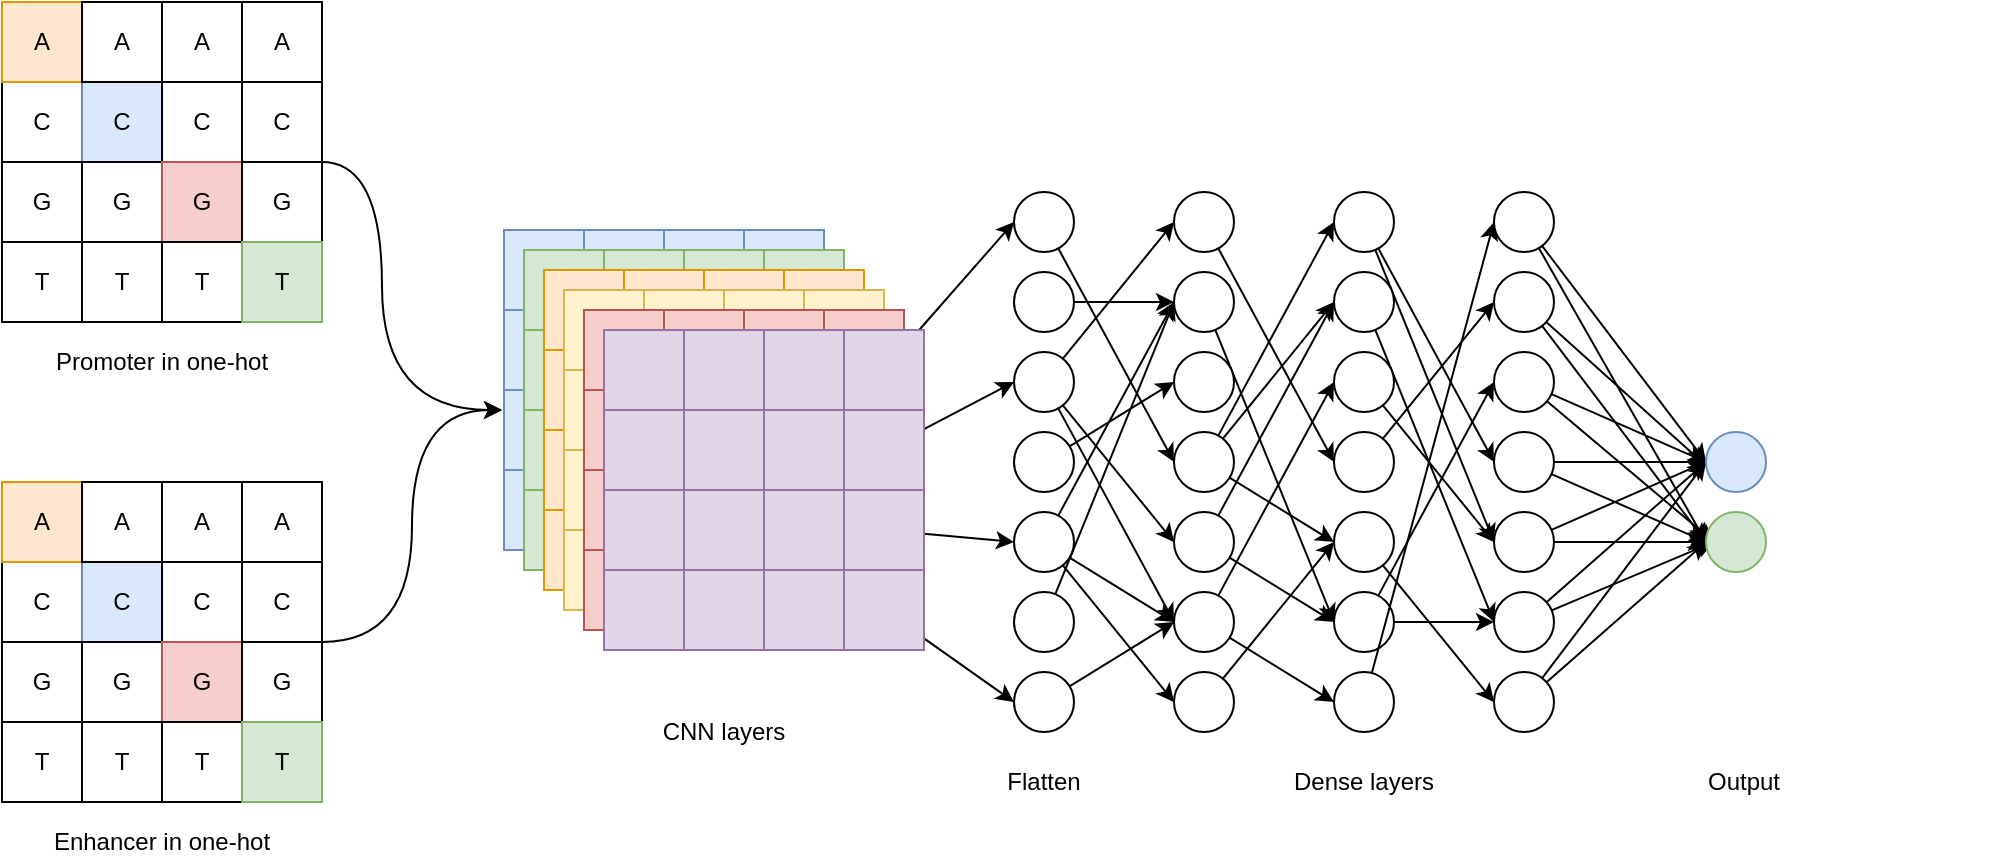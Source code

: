 <mxfile version="14.8.5" type="github">
  <diagram id="KxuiyelQ4g_LW83yEsCo" name="Page-1">
    <mxGraphModel dx="1185" dy="636" grid="1" gridSize="10" guides="1" tooltips="1" connect="1" arrows="1" fold="1" page="1" pageScale="1" pageWidth="4681" pageHeight="3300" math="0" shadow="0">
      <root>
        <mxCell id="0" />
        <mxCell id="1" parent="0" />
        <mxCell id="44AiBCDxBOzTBdy34bFM-1" value="" style="rounded=0;whiteSpace=wrap;html=1;" parent="1" vertex="1">
          <mxGeometry x="80" y="80" width="40" height="160" as="geometry" />
        </mxCell>
        <mxCell id="44AiBCDxBOzTBdy34bFM-2" value="" style="rounded=0;whiteSpace=wrap;html=1;" parent="1" vertex="1">
          <mxGeometry x="80" y="120" width="40" height="40" as="geometry" />
        </mxCell>
        <mxCell id="44AiBCDxBOzTBdy34bFM-3" value="" style="rounded=0;whiteSpace=wrap;html=1;" parent="1" vertex="1">
          <mxGeometry x="80" y="160" width="40" height="40" as="geometry" />
        </mxCell>
        <mxCell id="44AiBCDxBOzTBdy34bFM-4" value="" style="rounded=0;whiteSpace=wrap;html=1;" parent="1" vertex="1">
          <mxGeometry x="80" y="200" width="40" height="40" as="geometry" />
        </mxCell>
        <mxCell id="44AiBCDxBOzTBdy34bFM-5" value="" style="rounded=0;whiteSpace=wrap;html=1;fillColor=#ffe6cc;strokeColor=#d79b00;" parent="1" vertex="1">
          <mxGeometry x="80" y="80" width="40" height="40" as="geometry" />
        </mxCell>
        <mxCell id="44AiBCDxBOzTBdy34bFM-6" value="&lt;div&gt;A&lt;/div&gt;" style="text;html=1;strokeColor=none;fillColor=none;align=center;verticalAlign=middle;whiteSpace=wrap;rounded=0;" parent="1" vertex="1">
          <mxGeometry x="80" y="90" width="40" height="20" as="geometry" />
        </mxCell>
        <mxCell id="44AiBCDxBOzTBdy34bFM-7" value="C" style="text;html=1;strokeColor=none;fillColor=none;align=center;verticalAlign=middle;whiteSpace=wrap;rounded=0;" parent="1" vertex="1">
          <mxGeometry x="80" y="130" width="40" height="20" as="geometry" />
        </mxCell>
        <mxCell id="44AiBCDxBOzTBdy34bFM-8" value="G" style="text;html=1;strokeColor=none;fillColor=none;align=center;verticalAlign=middle;whiteSpace=wrap;rounded=0;" parent="1" vertex="1">
          <mxGeometry x="80" y="170" width="40" height="20" as="geometry" />
        </mxCell>
        <mxCell id="44AiBCDxBOzTBdy34bFM-9" value="T" style="text;html=1;strokeColor=none;fillColor=none;align=center;verticalAlign=middle;whiteSpace=wrap;rounded=0;" parent="1" vertex="1">
          <mxGeometry x="80" y="210" width="40" height="20" as="geometry" />
        </mxCell>
        <mxCell id="44AiBCDxBOzTBdy34bFM-11" value="" style="rounded=0;whiteSpace=wrap;html=1;" parent="1" vertex="1">
          <mxGeometry x="120" y="80" width="40" height="160" as="geometry" />
        </mxCell>
        <mxCell id="44AiBCDxBOzTBdy34bFM-12" value="" style="rounded=0;whiteSpace=wrap;html=1;fillColor=#dae8fc;strokeColor=#6c8ebf;" parent="1" vertex="1">
          <mxGeometry x="120" y="120" width="40" height="40" as="geometry" />
        </mxCell>
        <mxCell id="44AiBCDxBOzTBdy34bFM-13" value="" style="rounded=0;whiteSpace=wrap;html=1;" parent="1" vertex="1">
          <mxGeometry x="120" y="160" width="40" height="40" as="geometry" />
        </mxCell>
        <mxCell id="44AiBCDxBOzTBdy34bFM-14" value="" style="rounded=0;whiteSpace=wrap;html=1;" parent="1" vertex="1">
          <mxGeometry x="120" y="200" width="40" height="40" as="geometry" />
        </mxCell>
        <mxCell id="44AiBCDxBOzTBdy34bFM-15" value="" style="rounded=0;whiteSpace=wrap;html=1;" parent="1" vertex="1">
          <mxGeometry x="120" y="80" width="40" height="40" as="geometry" />
        </mxCell>
        <mxCell id="44AiBCDxBOzTBdy34bFM-16" value="&lt;div&gt;A&lt;/div&gt;" style="text;html=1;strokeColor=none;fillColor=none;align=center;verticalAlign=middle;whiteSpace=wrap;rounded=0;" parent="1" vertex="1">
          <mxGeometry x="120" y="90" width="40" height="20" as="geometry" />
        </mxCell>
        <mxCell id="44AiBCDxBOzTBdy34bFM-17" value="C" style="text;html=1;strokeColor=none;fillColor=none;align=center;verticalAlign=middle;whiteSpace=wrap;rounded=0;" parent="1" vertex="1">
          <mxGeometry x="120" y="130" width="40" height="20" as="geometry" />
        </mxCell>
        <mxCell id="44AiBCDxBOzTBdy34bFM-18" value="G" style="text;html=1;strokeColor=none;fillColor=none;align=center;verticalAlign=middle;whiteSpace=wrap;rounded=0;" parent="1" vertex="1">
          <mxGeometry x="120" y="170" width="40" height="20" as="geometry" />
        </mxCell>
        <mxCell id="44AiBCDxBOzTBdy34bFM-19" value="T" style="text;html=1;strokeColor=none;fillColor=none;align=center;verticalAlign=middle;whiteSpace=wrap;rounded=0;" parent="1" vertex="1">
          <mxGeometry x="120" y="210" width="40" height="20" as="geometry" />
        </mxCell>
        <mxCell id="44AiBCDxBOzTBdy34bFM-20" value="" style="rounded=0;whiteSpace=wrap;html=1;" parent="1" vertex="1">
          <mxGeometry x="120" y="80" width="40" height="160" as="geometry" />
        </mxCell>
        <mxCell id="44AiBCDxBOzTBdy34bFM-21" value="" style="rounded=0;whiteSpace=wrap;html=1;fillColor=#dae8fc;strokeColor=#6c8ebf;" parent="1" vertex="1">
          <mxGeometry x="120" y="120" width="40" height="40" as="geometry" />
        </mxCell>
        <mxCell id="44AiBCDxBOzTBdy34bFM-22" value="" style="rounded=0;whiteSpace=wrap;html=1;" parent="1" vertex="1">
          <mxGeometry x="120" y="160" width="40" height="40" as="geometry" />
        </mxCell>
        <mxCell id="44AiBCDxBOzTBdy34bFM-23" value="" style="rounded=0;whiteSpace=wrap;html=1;" parent="1" vertex="1">
          <mxGeometry x="120" y="200" width="40" height="40" as="geometry" />
        </mxCell>
        <mxCell id="44AiBCDxBOzTBdy34bFM-24" value="" style="rounded=0;whiteSpace=wrap;html=1;" parent="1" vertex="1">
          <mxGeometry x="120" y="80" width="40" height="40" as="geometry" />
        </mxCell>
        <mxCell id="44AiBCDxBOzTBdy34bFM-25" value="&lt;div&gt;A&lt;/div&gt;" style="text;html=1;strokeColor=none;fillColor=none;align=center;verticalAlign=middle;whiteSpace=wrap;rounded=0;" parent="1" vertex="1">
          <mxGeometry x="120" y="90" width="40" height="20" as="geometry" />
        </mxCell>
        <mxCell id="44AiBCDxBOzTBdy34bFM-26" value="C" style="text;html=1;strokeColor=none;fillColor=none;align=center;verticalAlign=middle;whiteSpace=wrap;rounded=0;" parent="1" vertex="1">
          <mxGeometry x="120" y="130" width="40" height="20" as="geometry" />
        </mxCell>
        <mxCell id="44AiBCDxBOzTBdy34bFM-27" value="G" style="text;html=1;strokeColor=none;fillColor=none;align=center;verticalAlign=middle;whiteSpace=wrap;rounded=0;" parent="1" vertex="1">
          <mxGeometry x="120" y="170" width="40" height="20" as="geometry" />
        </mxCell>
        <mxCell id="44AiBCDxBOzTBdy34bFM-28" value="T" style="text;html=1;strokeColor=none;fillColor=none;align=center;verticalAlign=middle;whiteSpace=wrap;rounded=0;" parent="1" vertex="1">
          <mxGeometry x="120" y="210" width="40" height="20" as="geometry" />
        </mxCell>
        <mxCell id="44AiBCDxBOzTBdy34bFM-29" value="" style="rounded=0;whiteSpace=wrap;html=1;" parent="1" vertex="1">
          <mxGeometry x="160" y="80" width="40" height="160" as="geometry" />
        </mxCell>
        <mxCell id="44AiBCDxBOzTBdy34bFM-30" value="" style="rounded=0;whiteSpace=wrap;html=1;fillColor=#dae8fc;strokeColor=#6c8ebf;" parent="1" vertex="1">
          <mxGeometry x="160" y="120" width="40" height="40" as="geometry" />
        </mxCell>
        <mxCell id="44AiBCDxBOzTBdy34bFM-31" value="" style="rounded=0;whiteSpace=wrap;html=1;" parent="1" vertex="1">
          <mxGeometry x="160" y="160" width="40" height="40" as="geometry" />
        </mxCell>
        <mxCell id="44AiBCDxBOzTBdy34bFM-32" value="" style="rounded=0;whiteSpace=wrap;html=1;" parent="1" vertex="1">
          <mxGeometry x="160" y="200" width="40" height="40" as="geometry" />
        </mxCell>
        <mxCell id="44AiBCDxBOzTBdy34bFM-33" value="" style="rounded=0;whiteSpace=wrap;html=1;" parent="1" vertex="1">
          <mxGeometry x="160" y="80" width="40" height="40" as="geometry" />
        </mxCell>
        <mxCell id="44AiBCDxBOzTBdy34bFM-34" value="&lt;div&gt;A&lt;/div&gt;" style="text;html=1;strokeColor=none;fillColor=none;align=center;verticalAlign=middle;whiteSpace=wrap;rounded=0;" parent="1" vertex="1">
          <mxGeometry x="160" y="90" width="40" height="20" as="geometry" />
        </mxCell>
        <mxCell id="44AiBCDxBOzTBdy34bFM-35" value="C" style="text;html=1;strokeColor=none;fillColor=none;align=center;verticalAlign=middle;whiteSpace=wrap;rounded=0;" parent="1" vertex="1">
          <mxGeometry x="160" y="130" width="40" height="20" as="geometry" />
        </mxCell>
        <mxCell id="44AiBCDxBOzTBdy34bFM-36" value="G" style="text;html=1;strokeColor=none;fillColor=none;align=center;verticalAlign=middle;whiteSpace=wrap;rounded=0;" parent="1" vertex="1">
          <mxGeometry x="160" y="170" width="40" height="20" as="geometry" />
        </mxCell>
        <mxCell id="44AiBCDxBOzTBdy34bFM-37" value="T" style="text;html=1;strokeColor=none;fillColor=none;align=center;verticalAlign=middle;whiteSpace=wrap;rounded=0;" parent="1" vertex="1">
          <mxGeometry x="160" y="210" width="40" height="20" as="geometry" />
        </mxCell>
        <mxCell id="44AiBCDxBOzTBdy34bFM-38" value="" style="rounded=0;whiteSpace=wrap;html=1;" parent="1" vertex="1">
          <mxGeometry x="160" y="80" width="40" height="160" as="geometry" />
        </mxCell>
        <mxCell id="44AiBCDxBOzTBdy34bFM-39" value="" style="rounded=0;whiteSpace=wrap;html=1;" parent="1" vertex="1">
          <mxGeometry x="160" y="120" width="40" height="40" as="geometry" />
        </mxCell>
        <mxCell id="44AiBCDxBOzTBdy34bFM-40" value="" style="rounded=0;whiteSpace=wrap;html=1;fillColor=#f8cecc;strokeColor=#b85450;" parent="1" vertex="1">
          <mxGeometry x="160" y="160" width="40" height="40" as="geometry" />
        </mxCell>
        <mxCell id="44AiBCDxBOzTBdy34bFM-41" value="" style="rounded=0;whiteSpace=wrap;html=1;" parent="1" vertex="1">
          <mxGeometry x="160" y="200" width="40" height="40" as="geometry" />
        </mxCell>
        <mxCell id="44AiBCDxBOzTBdy34bFM-42" value="" style="rounded=0;whiteSpace=wrap;html=1;" parent="1" vertex="1">
          <mxGeometry x="160" y="80" width="40" height="40" as="geometry" />
        </mxCell>
        <mxCell id="44AiBCDxBOzTBdy34bFM-43" value="&lt;div&gt;A&lt;/div&gt;" style="text;html=1;strokeColor=none;fillColor=none;align=center;verticalAlign=middle;whiteSpace=wrap;rounded=0;" parent="1" vertex="1">
          <mxGeometry x="160" y="90" width="40" height="20" as="geometry" />
        </mxCell>
        <mxCell id="44AiBCDxBOzTBdy34bFM-44" value="C" style="text;html=1;strokeColor=none;fillColor=none;align=center;verticalAlign=middle;whiteSpace=wrap;rounded=0;" parent="1" vertex="1">
          <mxGeometry x="160" y="130" width="40" height="20" as="geometry" />
        </mxCell>
        <mxCell id="44AiBCDxBOzTBdy34bFM-45" value="G" style="text;html=1;strokeColor=none;fillColor=none;align=center;verticalAlign=middle;whiteSpace=wrap;rounded=0;" parent="1" vertex="1">
          <mxGeometry x="160" y="170" width="40" height="20" as="geometry" />
        </mxCell>
        <mxCell id="44AiBCDxBOzTBdy34bFM-46" value="T" style="text;html=1;strokeColor=none;fillColor=none;align=center;verticalAlign=middle;whiteSpace=wrap;rounded=0;" parent="1" vertex="1">
          <mxGeometry x="160" y="210" width="40" height="20" as="geometry" />
        </mxCell>
        <mxCell id="44AiBCDxBOzTBdy34bFM-47" value="" style="rounded=0;whiteSpace=wrap;html=1;" parent="1" vertex="1">
          <mxGeometry x="200" y="80" width="40" height="160" as="geometry" />
        </mxCell>
        <mxCell id="44AiBCDxBOzTBdy34bFM-48" value="" style="rounded=0;whiteSpace=wrap;html=1;fillColor=#dae8fc;strokeColor=#6c8ebf;" parent="1" vertex="1">
          <mxGeometry x="200" y="120" width="40" height="40" as="geometry" />
        </mxCell>
        <mxCell id="44AiBCDxBOzTBdy34bFM-49" value="" style="rounded=0;whiteSpace=wrap;html=1;" parent="1" vertex="1">
          <mxGeometry x="200" y="160" width="40" height="40" as="geometry" />
        </mxCell>
        <mxCell id="44AiBCDxBOzTBdy34bFM-50" value="" style="rounded=0;whiteSpace=wrap;html=1;" parent="1" vertex="1">
          <mxGeometry x="200" y="200" width="40" height="40" as="geometry" />
        </mxCell>
        <mxCell id="44AiBCDxBOzTBdy34bFM-51" value="" style="rounded=0;whiteSpace=wrap;html=1;" parent="1" vertex="1">
          <mxGeometry x="200" y="80" width="40" height="40" as="geometry" />
        </mxCell>
        <mxCell id="44AiBCDxBOzTBdy34bFM-52" value="&lt;div&gt;A&lt;/div&gt;" style="text;html=1;strokeColor=none;fillColor=none;align=center;verticalAlign=middle;whiteSpace=wrap;rounded=0;" parent="1" vertex="1">
          <mxGeometry x="200" y="90" width="40" height="20" as="geometry" />
        </mxCell>
        <mxCell id="44AiBCDxBOzTBdy34bFM-53" value="C" style="text;html=1;strokeColor=none;fillColor=none;align=center;verticalAlign=middle;whiteSpace=wrap;rounded=0;" parent="1" vertex="1">
          <mxGeometry x="200" y="130" width="40" height="20" as="geometry" />
        </mxCell>
        <mxCell id="44AiBCDxBOzTBdy34bFM-54" value="G" style="text;html=1;strokeColor=none;fillColor=none;align=center;verticalAlign=middle;whiteSpace=wrap;rounded=0;" parent="1" vertex="1">
          <mxGeometry x="200" y="170" width="40" height="20" as="geometry" />
        </mxCell>
        <mxCell id="44AiBCDxBOzTBdy34bFM-55" value="T" style="text;html=1;strokeColor=none;fillColor=none;align=center;verticalAlign=middle;whiteSpace=wrap;rounded=0;" parent="1" vertex="1">
          <mxGeometry x="200" y="210" width="40" height="20" as="geometry" />
        </mxCell>
        <mxCell id="44AiBCDxBOzTBdy34bFM-56" value="" style="rounded=0;whiteSpace=wrap;html=1;" parent="1" vertex="1">
          <mxGeometry x="200" y="80" width="40" height="160" as="geometry" />
        </mxCell>
        <mxCell id="44AiBCDxBOzTBdy34bFM-57" value="" style="rounded=0;whiteSpace=wrap;html=1;" parent="1" vertex="1">
          <mxGeometry x="200" y="120" width="40" height="40" as="geometry" />
        </mxCell>
        <mxCell id="44AiBCDxBOzTBdy34bFM-58" value="" style="rounded=0;whiteSpace=wrap;html=1;" parent="1" vertex="1">
          <mxGeometry x="200" y="160" width="40" height="40" as="geometry" />
        </mxCell>
        <mxCell id="44AiBCDxBOzTBdy34bFM-59" value="" style="rounded=0;whiteSpace=wrap;html=1;fillColor=#d5e8d4;strokeColor=#82b366;" parent="1" vertex="1">
          <mxGeometry x="200" y="200" width="40" height="40" as="geometry" />
        </mxCell>
        <mxCell id="44AiBCDxBOzTBdy34bFM-60" value="" style="rounded=0;whiteSpace=wrap;html=1;" parent="1" vertex="1">
          <mxGeometry x="200" y="80" width="40" height="40" as="geometry" />
        </mxCell>
        <mxCell id="44AiBCDxBOzTBdy34bFM-61" value="&lt;div&gt;A&lt;/div&gt;" style="text;html=1;strokeColor=none;fillColor=none;align=center;verticalAlign=middle;whiteSpace=wrap;rounded=0;" parent="1" vertex="1">
          <mxGeometry x="200" y="90" width="40" height="20" as="geometry" />
        </mxCell>
        <mxCell id="sUNE9Ao9WOD159sY9nD--51" style="edgeStyle=orthogonalEdgeStyle;curved=1;rounded=0;orthogonalLoop=1;jettySize=auto;html=1;entryX=0;entryY=0;entryDx=0;entryDy=0;exitX=1;exitY=0;exitDx=0;exitDy=0;" parent="1" source="44AiBCDxBOzTBdy34bFM-58" edge="1">
          <mxGeometry relative="1" as="geometry">
            <Array as="points">
              <mxPoint x="270" y="160" />
              <mxPoint x="270" y="284" />
            </Array>
            <mxPoint x="330" y="284" as="targetPoint" />
          </mxGeometry>
        </mxCell>
        <mxCell id="44AiBCDxBOzTBdy34bFM-62" value="C" style="text;html=1;align=center;verticalAlign=middle;whiteSpace=wrap;rounded=0;" parent="1" vertex="1">
          <mxGeometry x="200" y="130" width="40" height="20" as="geometry" />
        </mxCell>
        <mxCell id="44AiBCDxBOzTBdy34bFM-63" value="G" style="text;html=1;strokeColor=none;fillColor=none;align=center;verticalAlign=middle;whiteSpace=wrap;rounded=0;" parent="1" vertex="1">
          <mxGeometry x="200" y="170" width="40" height="20" as="geometry" />
        </mxCell>
        <mxCell id="44AiBCDxBOzTBdy34bFM-64" value="T" style="text;html=1;strokeColor=none;fillColor=none;align=center;verticalAlign=middle;whiteSpace=wrap;rounded=0;" parent="1" vertex="1">
          <mxGeometry x="200" y="210" width="40" height="20" as="geometry" />
        </mxCell>
        <mxCell id="44AiBCDxBOzTBdy34bFM-65" value="&lt;div&gt;Promoter in one-hot&lt;/div&gt;" style="text;html=1;strokeColor=none;fillColor=none;align=center;verticalAlign=middle;whiteSpace=wrap;rounded=0;" parent="1" vertex="1">
          <mxGeometry x="80" y="250" width="160" height="20" as="geometry" />
        </mxCell>
        <mxCell id="44AiBCDxBOzTBdy34bFM-66" value="" style="rounded=0;whiteSpace=wrap;html=1;" parent="1" vertex="1">
          <mxGeometry x="80" y="320" width="40" height="160" as="geometry" />
        </mxCell>
        <mxCell id="44AiBCDxBOzTBdy34bFM-67" value="" style="rounded=0;whiteSpace=wrap;html=1;" parent="1" vertex="1">
          <mxGeometry x="80" y="360" width="40" height="40" as="geometry" />
        </mxCell>
        <mxCell id="44AiBCDxBOzTBdy34bFM-68" value="" style="rounded=0;whiteSpace=wrap;html=1;" parent="1" vertex="1">
          <mxGeometry x="80" y="400" width="40" height="40" as="geometry" />
        </mxCell>
        <mxCell id="44AiBCDxBOzTBdy34bFM-69" value="" style="rounded=0;whiteSpace=wrap;html=1;" parent="1" vertex="1">
          <mxGeometry x="80" y="440" width="40" height="40" as="geometry" />
        </mxCell>
        <mxCell id="44AiBCDxBOzTBdy34bFM-70" value="" style="rounded=0;whiteSpace=wrap;html=1;fillColor=#ffe6cc;strokeColor=#d79b00;" parent="1" vertex="1">
          <mxGeometry x="80" y="320" width="40" height="40" as="geometry" />
        </mxCell>
        <mxCell id="44AiBCDxBOzTBdy34bFM-71" value="&lt;div&gt;A&lt;/div&gt;" style="text;html=1;strokeColor=none;fillColor=none;align=center;verticalAlign=middle;whiteSpace=wrap;rounded=0;" parent="1" vertex="1">
          <mxGeometry x="80" y="330" width="40" height="20" as="geometry" />
        </mxCell>
        <mxCell id="44AiBCDxBOzTBdy34bFM-72" value="C" style="text;html=1;strokeColor=none;fillColor=none;align=center;verticalAlign=middle;whiteSpace=wrap;rounded=0;" parent="1" vertex="1">
          <mxGeometry x="80" y="370" width="40" height="20" as="geometry" />
        </mxCell>
        <mxCell id="44AiBCDxBOzTBdy34bFM-73" value="G" style="text;html=1;strokeColor=none;fillColor=none;align=center;verticalAlign=middle;whiteSpace=wrap;rounded=0;" parent="1" vertex="1">
          <mxGeometry x="80" y="410" width="40" height="20" as="geometry" />
        </mxCell>
        <mxCell id="44AiBCDxBOzTBdy34bFM-74" value="T" style="text;html=1;strokeColor=none;fillColor=none;align=center;verticalAlign=middle;whiteSpace=wrap;rounded=0;" parent="1" vertex="1">
          <mxGeometry x="80" y="450" width="40" height="20" as="geometry" />
        </mxCell>
        <mxCell id="44AiBCDxBOzTBdy34bFM-75" value="" style="rounded=0;whiteSpace=wrap;html=1;" parent="1" vertex="1">
          <mxGeometry x="120" y="320" width="40" height="160" as="geometry" />
        </mxCell>
        <mxCell id="44AiBCDxBOzTBdy34bFM-76" value="" style="rounded=0;whiteSpace=wrap;html=1;fillColor=#dae8fc;strokeColor=#6c8ebf;" parent="1" vertex="1">
          <mxGeometry x="120" y="360" width="40" height="40" as="geometry" />
        </mxCell>
        <mxCell id="44AiBCDxBOzTBdy34bFM-77" value="" style="rounded=0;whiteSpace=wrap;html=1;" parent="1" vertex="1">
          <mxGeometry x="120" y="400" width="40" height="40" as="geometry" />
        </mxCell>
        <mxCell id="44AiBCDxBOzTBdy34bFM-78" value="" style="rounded=0;whiteSpace=wrap;html=1;" parent="1" vertex="1">
          <mxGeometry x="120" y="440" width="40" height="40" as="geometry" />
        </mxCell>
        <mxCell id="44AiBCDxBOzTBdy34bFM-79" value="" style="rounded=0;whiteSpace=wrap;html=1;" parent="1" vertex="1">
          <mxGeometry x="120" y="320" width="40" height="40" as="geometry" />
        </mxCell>
        <mxCell id="44AiBCDxBOzTBdy34bFM-80" value="&lt;div&gt;A&lt;/div&gt;" style="text;html=1;strokeColor=none;fillColor=none;align=center;verticalAlign=middle;whiteSpace=wrap;rounded=0;" parent="1" vertex="1">
          <mxGeometry x="120" y="330" width="40" height="20" as="geometry" />
        </mxCell>
        <mxCell id="44AiBCDxBOzTBdy34bFM-81" value="C" style="text;html=1;strokeColor=none;fillColor=none;align=center;verticalAlign=middle;whiteSpace=wrap;rounded=0;" parent="1" vertex="1">
          <mxGeometry x="120" y="370" width="40" height="20" as="geometry" />
        </mxCell>
        <mxCell id="44AiBCDxBOzTBdy34bFM-82" value="G" style="text;html=1;strokeColor=none;fillColor=none;align=center;verticalAlign=middle;whiteSpace=wrap;rounded=0;" parent="1" vertex="1">
          <mxGeometry x="120" y="410" width="40" height="20" as="geometry" />
        </mxCell>
        <mxCell id="44AiBCDxBOzTBdy34bFM-83" value="T" style="text;html=1;strokeColor=none;fillColor=none;align=center;verticalAlign=middle;whiteSpace=wrap;rounded=0;" parent="1" vertex="1">
          <mxGeometry x="120" y="450" width="40" height="20" as="geometry" />
        </mxCell>
        <mxCell id="44AiBCDxBOzTBdy34bFM-84" value="" style="rounded=0;whiteSpace=wrap;html=1;" parent="1" vertex="1">
          <mxGeometry x="120" y="320" width="40" height="160" as="geometry" />
        </mxCell>
        <mxCell id="44AiBCDxBOzTBdy34bFM-85" value="" style="rounded=0;whiteSpace=wrap;html=1;fillColor=#dae8fc;strokeColor=#6c8ebf;" parent="1" vertex="1">
          <mxGeometry x="120" y="360" width="40" height="40" as="geometry" />
        </mxCell>
        <mxCell id="44AiBCDxBOzTBdy34bFM-86" value="" style="rounded=0;whiteSpace=wrap;html=1;" parent="1" vertex="1">
          <mxGeometry x="120" y="400" width="40" height="40" as="geometry" />
        </mxCell>
        <mxCell id="44AiBCDxBOzTBdy34bFM-87" value="" style="rounded=0;whiteSpace=wrap;html=1;" parent="1" vertex="1">
          <mxGeometry x="120" y="440" width="40" height="40" as="geometry" />
        </mxCell>
        <mxCell id="44AiBCDxBOzTBdy34bFM-88" value="" style="rounded=0;whiteSpace=wrap;html=1;" parent="1" vertex="1">
          <mxGeometry x="120" y="320" width="40" height="40" as="geometry" />
        </mxCell>
        <mxCell id="44AiBCDxBOzTBdy34bFM-89" value="&lt;div&gt;A&lt;/div&gt;" style="text;html=1;strokeColor=none;fillColor=none;align=center;verticalAlign=middle;whiteSpace=wrap;rounded=0;" parent="1" vertex="1">
          <mxGeometry x="120" y="330" width="40" height="20" as="geometry" />
        </mxCell>
        <mxCell id="44AiBCDxBOzTBdy34bFM-90" value="C" style="text;html=1;strokeColor=none;fillColor=none;align=center;verticalAlign=middle;whiteSpace=wrap;rounded=0;" parent="1" vertex="1">
          <mxGeometry x="120" y="370" width="40" height="20" as="geometry" />
        </mxCell>
        <mxCell id="44AiBCDxBOzTBdy34bFM-91" value="G" style="text;html=1;strokeColor=none;fillColor=none;align=center;verticalAlign=middle;whiteSpace=wrap;rounded=0;" parent="1" vertex="1">
          <mxGeometry x="120" y="410" width="40" height="20" as="geometry" />
        </mxCell>
        <mxCell id="44AiBCDxBOzTBdy34bFM-92" value="T" style="text;html=1;strokeColor=none;fillColor=none;align=center;verticalAlign=middle;whiteSpace=wrap;rounded=0;" parent="1" vertex="1">
          <mxGeometry x="120" y="450" width="40" height="20" as="geometry" />
        </mxCell>
        <mxCell id="44AiBCDxBOzTBdy34bFM-93" value="" style="rounded=0;whiteSpace=wrap;html=1;" parent="1" vertex="1">
          <mxGeometry x="160" y="320" width="40" height="160" as="geometry" />
        </mxCell>
        <mxCell id="44AiBCDxBOzTBdy34bFM-94" value="" style="rounded=0;whiteSpace=wrap;html=1;fillColor=#dae8fc;strokeColor=#6c8ebf;" parent="1" vertex="1">
          <mxGeometry x="160" y="360" width="40" height="40" as="geometry" />
        </mxCell>
        <mxCell id="44AiBCDxBOzTBdy34bFM-95" value="" style="rounded=0;whiteSpace=wrap;html=1;" parent="1" vertex="1">
          <mxGeometry x="160" y="400" width="40" height="40" as="geometry" />
        </mxCell>
        <mxCell id="44AiBCDxBOzTBdy34bFM-96" value="" style="rounded=0;whiteSpace=wrap;html=1;" parent="1" vertex="1">
          <mxGeometry x="160" y="440" width="40" height="40" as="geometry" />
        </mxCell>
        <mxCell id="44AiBCDxBOzTBdy34bFM-97" value="" style="rounded=0;whiteSpace=wrap;html=1;" parent="1" vertex="1">
          <mxGeometry x="160" y="320" width="40" height="40" as="geometry" />
        </mxCell>
        <mxCell id="44AiBCDxBOzTBdy34bFM-98" value="&lt;div&gt;A&lt;/div&gt;" style="text;html=1;strokeColor=none;fillColor=none;align=center;verticalAlign=middle;whiteSpace=wrap;rounded=0;" parent="1" vertex="1">
          <mxGeometry x="160" y="330" width="40" height="20" as="geometry" />
        </mxCell>
        <mxCell id="44AiBCDxBOzTBdy34bFM-99" value="C" style="text;html=1;strokeColor=none;fillColor=none;align=center;verticalAlign=middle;whiteSpace=wrap;rounded=0;" parent="1" vertex="1">
          <mxGeometry x="160" y="370" width="40" height="20" as="geometry" />
        </mxCell>
        <mxCell id="44AiBCDxBOzTBdy34bFM-100" value="G" style="text;html=1;strokeColor=none;fillColor=none;align=center;verticalAlign=middle;whiteSpace=wrap;rounded=0;" parent="1" vertex="1">
          <mxGeometry x="160" y="410" width="40" height="20" as="geometry" />
        </mxCell>
        <mxCell id="44AiBCDxBOzTBdy34bFM-101" value="T" style="text;html=1;strokeColor=none;fillColor=none;align=center;verticalAlign=middle;whiteSpace=wrap;rounded=0;" parent="1" vertex="1">
          <mxGeometry x="160" y="450" width="40" height="20" as="geometry" />
        </mxCell>
        <mxCell id="44AiBCDxBOzTBdy34bFM-102" value="" style="rounded=0;whiteSpace=wrap;html=1;" parent="1" vertex="1">
          <mxGeometry x="160" y="320" width="40" height="160" as="geometry" />
        </mxCell>
        <mxCell id="44AiBCDxBOzTBdy34bFM-103" value="" style="rounded=0;whiteSpace=wrap;html=1;" parent="1" vertex="1">
          <mxGeometry x="160" y="360" width="40" height="40" as="geometry" />
        </mxCell>
        <mxCell id="44AiBCDxBOzTBdy34bFM-104" value="" style="rounded=0;whiteSpace=wrap;html=1;fillColor=#f8cecc;strokeColor=#b85450;" parent="1" vertex="1">
          <mxGeometry x="160" y="400" width="40" height="40" as="geometry" />
        </mxCell>
        <mxCell id="44AiBCDxBOzTBdy34bFM-105" value="" style="rounded=0;whiteSpace=wrap;html=1;" parent="1" vertex="1">
          <mxGeometry x="160" y="440" width="40" height="40" as="geometry" />
        </mxCell>
        <mxCell id="44AiBCDxBOzTBdy34bFM-106" value="" style="rounded=0;whiteSpace=wrap;html=1;" parent="1" vertex="1">
          <mxGeometry x="160" y="320" width="40" height="40" as="geometry" />
        </mxCell>
        <mxCell id="44AiBCDxBOzTBdy34bFM-107" value="&lt;div&gt;A&lt;/div&gt;" style="text;html=1;strokeColor=none;fillColor=none;align=center;verticalAlign=middle;whiteSpace=wrap;rounded=0;" parent="1" vertex="1">
          <mxGeometry x="160" y="330" width="40" height="20" as="geometry" />
        </mxCell>
        <mxCell id="44AiBCDxBOzTBdy34bFM-108" value="C" style="text;html=1;strokeColor=none;fillColor=none;align=center;verticalAlign=middle;whiteSpace=wrap;rounded=0;" parent="1" vertex="1">
          <mxGeometry x="160" y="370" width="40" height="20" as="geometry" />
        </mxCell>
        <mxCell id="44AiBCDxBOzTBdy34bFM-109" value="G" style="text;html=1;strokeColor=none;fillColor=none;align=center;verticalAlign=middle;whiteSpace=wrap;rounded=0;" parent="1" vertex="1">
          <mxGeometry x="160" y="410" width="40" height="20" as="geometry" />
        </mxCell>
        <mxCell id="44AiBCDxBOzTBdy34bFM-110" value="T" style="text;html=1;strokeColor=none;fillColor=none;align=center;verticalAlign=middle;whiteSpace=wrap;rounded=0;" parent="1" vertex="1">
          <mxGeometry x="160" y="450" width="40" height="20" as="geometry" />
        </mxCell>
        <mxCell id="44AiBCDxBOzTBdy34bFM-111" value="" style="rounded=0;whiteSpace=wrap;html=1;" parent="1" vertex="1">
          <mxGeometry x="200" y="320" width="40" height="160" as="geometry" />
        </mxCell>
        <mxCell id="44AiBCDxBOzTBdy34bFM-112" value="" style="rounded=0;whiteSpace=wrap;html=1;fillColor=#dae8fc;strokeColor=#6c8ebf;" parent="1" vertex="1">
          <mxGeometry x="200" y="360" width="40" height="40" as="geometry" />
        </mxCell>
        <mxCell id="44AiBCDxBOzTBdy34bFM-113" value="" style="rounded=0;whiteSpace=wrap;html=1;" parent="1" vertex="1">
          <mxGeometry x="200" y="400" width="40" height="40" as="geometry" />
        </mxCell>
        <mxCell id="44AiBCDxBOzTBdy34bFM-114" value="" style="rounded=0;whiteSpace=wrap;html=1;" parent="1" vertex="1">
          <mxGeometry x="200" y="440" width="40" height="40" as="geometry" />
        </mxCell>
        <mxCell id="44AiBCDxBOzTBdy34bFM-115" value="" style="rounded=0;whiteSpace=wrap;html=1;" parent="1" vertex="1">
          <mxGeometry x="200" y="320" width="40" height="40" as="geometry" />
        </mxCell>
        <mxCell id="44AiBCDxBOzTBdy34bFM-116" value="&lt;div&gt;A&lt;/div&gt;" style="text;html=1;strokeColor=none;fillColor=none;align=center;verticalAlign=middle;whiteSpace=wrap;rounded=0;" parent="1" vertex="1">
          <mxGeometry x="200" y="330" width="40" height="20" as="geometry" />
        </mxCell>
        <mxCell id="44AiBCDxBOzTBdy34bFM-117" value="C" style="text;html=1;strokeColor=none;fillColor=none;align=center;verticalAlign=middle;whiteSpace=wrap;rounded=0;" parent="1" vertex="1">
          <mxGeometry x="200" y="370" width="40" height="20" as="geometry" />
        </mxCell>
        <mxCell id="44AiBCDxBOzTBdy34bFM-118" value="G" style="text;html=1;strokeColor=none;fillColor=none;align=center;verticalAlign=middle;whiteSpace=wrap;rounded=0;" parent="1" vertex="1">
          <mxGeometry x="200" y="410" width="40" height="20" as="geometry" />
        </mxCell>
        <mxCell id="44AiBCDxBOzTBdy34bFM-119" value="T" style="text;html=1;strokeColor=none;fillColor=none;align=center;verticalAlign=middle;whiteSpace=wrap;rounded=0;" parent="1" vertex="1">
          <mxGeometry x="200" y="450" width="40" height="20" as="geometry" />
        </mxCell>
        <mxCell id="44AiBCDxBOzTBdy34bFM-120" value="" style="rounded=0;whiteSpace=wrap;html=1;" parent="1" vertex="1">
          <mxGeometry x="200" y="320" width="40" height="160" as="geometry" />
        </mxCell>
        <mxCell id="44AiBCDxBOzTBdy34bFM-121" value="" style="rounded=0;whiteSpace=wrap;html=1;" parent="1" vertex="1">
          <mxGeometry x="200" y="360" width="40" height="40" as="geometry" />
        </mxCell>
        <mxCell id="44AiBCDxBOzTBdy34bFM-122" value="" style="rounded=0;whiteSpace=wrap;html=1;" parent="1" vertex="1">
          <mxGeometry x="200" y="400" width="40" height="40" as="geometry" />
        </mxCell>
        <mxCell id="44AiBCDxBOzTBdy34bFM-123" value="" style="rounded=0;whiteSpace=wrap;html=1;fillColor=#d5e8d4;strokeColor=#82b366;" parent="1" vertex="1">
          <mxGeometry x="200" y="440" width="40" height="40" as="geometry" />
        </mxCell>
        <mxCell id="44AiBCDxBOzTBdy34bFM-124" value="" style="rounded=0;whiteSpace=wrap;html=1;" parent="1" vertex="1">
          <mxGeometry x="200" y="320" width="40" height="40" as="geometry" />
        </mxCell>
        <mxCell id="44AiBCDxBOzTBdy34bFM-125" value="&lt;div&gt;A&lt;/div&gt;" style="text;html=1;strokeColor=none;fillColor=none;align=center;verticalAlign=middle;whiteSpace=wrap;rounded=0;" parent="1" vertex="1">
          <mxGeometry x="200" y="330" width="40" height="20" as="geometry" />
        </mxCell>
        <mxCell id="sUNE9Ao9WOD159sY9nD--52" style="edgeStyle=orthogonalEdgeStyle;curved=1;rounded=0;orthogonalLoop=1;jettySize=auto;html=1;entryX=0;entryY=0;entryDx=0;entryDy=0;exitX=1;exitY=0;exitDx=0;exitDy=0;" parent="1" source="44AiBCDxBOzTBdy34bFM-122" edge="1">
          <mxGeometry relative="1" as="geometry">
            <Array as="points">
              <mxPoint x="285" y="400" />
              <mxPoint x="285" y="284" />
            </Array>
            <mxPoint x="330" y="284" as="targetPoint" />
          </mxGeometry>
        </mxCell>
        <mxCell id="44AiBCDxBOzTBdy34bFM-126" value="C" style="text;html=1;align=center;verticalAlign=middle;whiteSpace=wrap;rounded=0;" parent="1" vertex="1">
          <mxGeometry x="200" y="370" width="40" height="20" as="geometry" />
        </mxCell>
        <mxCell id="44AiBCDxBOzTBdy34bFM-127" value="G" style="text;html=1;strokeColor=none;fillColor=none;align=center;verticalAlign=middle;whiteSpace=wrap;rounded=0;" parent="1" vertex="1">
          <mxGeometry x="200" y="410" width="40" height="20" as="geometry" />
        </mxCell>
        <mxCell id="44AiBCDxBOzTBdy34bFM-128" value="T" style="text;html=1;strokeColor=none;fillColor=none;align=center;verticalAlign=middle;whiteSpace=wrap;rounded=0;" parent="1" vertex="1">
          <mxGeometry x="200" y="450" width="40" height="20" as="geometry" />
        </mxCell>
        <mxCell id="44AiBCDxBOzTBdy34bFM-129" value="&lt;div&gt;Enhancer in one-hot&lt;/div&gt;" style="text;html=1;strokeColor=none;fillColor=none;align=center;verticalAlign=middle;whiteSpace=wrap;rounded=0;" parent="1" vertex="1">
          <mxGeometry x="80" y="490" width="160" height="20" as="geometry" />
        </mxCell>
        <mxCell id="cqIsUIiBQY2y6wm-BXva-1" value="" style="rounded=0;whiteSpace=wrap;html=1;fillColor=#dae8fc;strokeColor=#6c8ebf;" vertex="1" parent="1">
          <mxGeometry x="331" y="194" width="40" height="40" as="geometry" />
        </mxCell>
        <mxCell id="cqIsUIiBQY2y6wm-BXva-2" value="" style="rounded=0;whiteSpace=wrap;html=1;fillColor=#dae8fc;strokeColor=#6c8ebf;" vertex="1" parent="1">
          <mxGeometry x="371" y="194" width="40" height="40" as="geometry" />
        </mxCell>
        <mxCell id="cqIsUIiBQY2y6wm-BXva-3" value="" style="rounded=0;whiteSpace=wrap;html=1;fillColor=#dae8fc;strokeColor=#6c8ebf;" vertex="1" parent="1">
          <mxGeometry x="411" y="194" width="40" height="40" as="geometry" />
        </mxCell>
        <mxCell id="cqIsUIiBQY2y6wm-BXva-4" value="" style="rounded=0;whiteSpace=wrap;html=1;fillColor=#dae8fc;strokeColor=#6c8ebf;" vertex="1" parent="1">
          <mxGeometry x="451" y="194" width="40" height="40" as="geometry" />
        </mxCell>
        <mxCell id="cqIsUIiBQY2y6wm-BXva-5" value="" style="rounded=0;whiteSpace=wrap;html=1;fillColor=#dae8fc;strokeColor=#6c8ebf;" vertex="1" parent="1">
          <mxGeometry x="331" y="234" width="40" height="40" as="geometry" />
        </mxCell>
        <mxCell id="cqIsUIiBQY2y6wm-BXva-6" value="" style="rounded=0;whiteSpace=wrap;html=1;fillColor=#dae8fc;strokeColor=#6c8ebf;" vertex="1" parent="1">
          <mxGeometry x="371" y="234" width="40" height="40" as="geometry" />
        </mxCell>
        <mxCell id="cqIsUIiBQY2y6wm-BXva-7" value="" style="rounded=0;whiteSpace=wrap;html=1;fillColor=#dae8fc;strokeColor=#6c8ebf;" vertex="1" parent="1">
          <mxGeometry x="411" y="234" width="40" height="40" as="geometry" />
        </mxCell>
        <mxCell id="cqIsUIiBQY2y6wm-BXva-8" value="" style="rounded=0;whiteSpace=wrap;html=1;fillColor=#dae8fc;strokeColor=#6c8ebf;" vertex="1" parent="1">
          <mxGeometry x="451" y="234" width="40" height="40" as="geometry" />
        </mxCell>
        <mxCell id="cqIsUIiBQY2y6wm-BXva-9" value="" style="rounded=0;whiteSpace=wrap;html=1;fillColor=#dae8fc;strokeColor=#6c8ebf;" vertex="1" parent="1">
          <mxGeometry x="491" y="234" width="40" height="40" as="geometry" />
        </mxCell>
        <mxCell id="cqIsUIiBQY2y6wm-BXva-10" value="" style="rounded=0;whiteSpace=wrap;html=1;fillColor=#dae8fc;strokeColor=#6c8ebf;" vertex="1" parent="1">
          <mxGeometry x="331" y="274" width="40" height="40" as="geometry" />
        </mxCell>
        <mxCell id="cqIsUIiBQY2y6wm-BXva-11" value="" style="rounded=0;whiteSpace=wrap;html=1;fillColor=#dae8fc;strokeColor=#6c8ebf;" vertex="1" parent="1">
          <mxGeometry x="371" y="274" width="40" height="40" as="geometry" />
        </mxCell>
        <mxCell id="cqIsUIiBQY2y6wm-BXva-12" value="" style="rounded=0;whiteSpace=wrap;html=1;fillColor=#dae8fc;strokeColor=#6c8ebf;" vertex="1" parent="1">
          <mxGeometry x="411" y="274" width="40" height="40" as="geometry" />
        </mxCell>
        <mxCell id="cqIsUIiBQY2y6wm-BXva-13" value="" style="rounded=0;whiteSpace=wrap;html=1;fillColor=#dae8fc;strokeColor=#6c8ebf;" vertex="1" parent="1">
          <mxGeometry x="451" y="274" width="40" height="40" as="geometry" />
        </mxCell>
        <mxCell id="cqIsUIiBQY2y6wm-BXva-14" value="" style="rounded=0;whiteSpace=wrap;html=1;fillColor=#dae8fc;strokeColor=#6c8ebf;" vertex="1" parent="1">
          <mxGeometry x="491" y="274" width="40" height="40" as="geometry" />
        </mxCell>
        <mxCell id="cqIsUIiBQY2y6wm-BXva-15" value="" style="rounded=0;whiteSpace=wrap;html=1;fillColor=#dae8fc;strokeColor=#6c8ebf;" vertex="1" parent="1">
          <mxGeometry x="331" y="314" width="40" height="40" as="geometry" />
        </mxCell>
        <mxCell id="cqIsUIiBQY2y6wm-BXva-16" value="" style="rounded=0;whiteSpace=wrap;html=1;fillColor=#dae8fc;strokeColor=#6c8ebf;" vertex="1" parent="1">
          <mxGeometry x="371" y="314" width="40" height="40" as="geometry" />
        </mxCell>
        <mxCell id="cqIsUIiBQY2y6wm-BXva-17" value="" style="rounded=0;whiteSpace=wrap;html=1;fillColor=#dae8fc;strokeColor=#6c8ebf;" vertex="1" parent="1">
          <mxGeometry x="411" y="314" width="40" height="40" as="geometry" />
        </mxCell>
        <mxCell id="cqIsUIiBQY2y6wm-BXva-18" value="" style="rounded=0;whiteSpace=wrap;html=1;fillColor=#dae8fc;strokeColor=#6c8ebf;" vertex="1" parent="1">
          <mxGeometry x="451" y="314" width="40" height="40" as="geometry" />
        </mxCell>
        <mxCell id="cqIsUIiBQY2y6wm-BXva-19" value="" style="rounded=0;whiteSpace=wrap;html=1;fillColor=#dae8fc;strokeColor=#6c8ebf;" vertex="1" parent="1">
          <mxGeometry x="491" y="314" width="40" height="40" as="geometry" />
        </mxCell>
        <mxCell id="cqIsUIiBQY2y6wm-BXva-20" value="" style="rounded=0;whiteSpace=wrap;html=1;fillColor=#d5e8d4;strokeColor=#82b366;" vertex="1" parent="1">
          <mxGeometry x="341" y="204" width="40" height="40" as="geometry" />
        </mxCell>
        <mxCell id="cqIsUIiBQY2y6wm-BXva-21" value="" style="rounded=0;whiteSpace=wrap;html=1;fillColor=#d5e8d4;strokeColor=#82b366;" vertex="1" parent="1">
          <mxGeometry x="381" y="204" width="40" height="40" as="geometry" />
        </mxCell>
        <mxCell id="cqIsUIiBQY2y6wm-BXva-22" value="" style="rounded=0;whiteSpace=wrap;html=1;fillColor=#d5e8d4;strokeColor=#82b366;" vertex="1" parent="1">
          <mxGeometry x="421" y="204" width="40" height="40" as="geometry" />
        </mxCell>
        <mxCell id="cqIsUIiBQY2y6wm-BXva-23" value="" style="rounded=0;whiteSpace=wrap;html=1;fillColor=#d5e8d4;strokeColor=#82b366;" vertex="1" parent="1">
          <mxGeometry x="461" y="204" width="40" height="40" as="geometry" />
        </mxCell>
        <mxCell id="cqIsUIiBQY2y6wm-BXva-24" value="" style="rounded=0;whiteSpace=wrap;html=1;fillColor=#d5e8d4;strokeColor=#82b366;" vertex="1" parent="1">
          <mxGeometry x="341" y="244" width="40" height="40" as="geometry" />
        </mxCell>
        <mxCell id="cqIsUIiBQY2y6wm-BXva-25" value="" style="rounded=0;whiteSpace=wrap;html=1;fillColor=#d5e8d4;strokeColor=#82b366;" vertex="1" parent="1">
          <mxGeometry x="381" y="244" width="40" height="40" as="geometry" />
        </mxCell>
        <mxCell id="cqIsUIiBQY2y6wm-BXva-26" value="" style="rounded=0;whiteSpace=wrap;html=1;fillColor=#d5e8d4;strokeColor=#82b366;" vertex="1" parent="1">
          <mxGeometry x="421" y="244" width="40" height="40" as="geometry" />
        </mxCell>
        <mxCell id="cqIsUIiBQY2y6wm-BXva-27" value="" style="rounded=0;whiteSpace=wrap;html=1;fillColor=#d5e8d4;strokeColor=#82b366;" vertex="1" parent="1">
          <mxGeometry x="461" y="244" width="40" height="40" as="geometry" />
        </mxCell>
        <mxCell id="cqIsUIiBQY2y6wm-BXva-28" value="" style="rounded=0;whiteSpace=wrap;html=1;fillColor=#d5e8d4;strokeColor=#82b366;" vertex="1" parent="1">
          <mxGeometry x="501" y="244" width="40" height="40" as="geometry" />
        </mxCell>
        <mxCell id="cqIsUIiBQY2y6wm-BXva-29" value="" style="rounded=0;whiteSpace=wrap;html=1;fillColor=#d5e8d4;strokeColor=#82b366;" vertex="1" parent="1">
          <mxGeometry x="341" y="284" width="40" height="40" as="geometry" />
        </mxCell>
        <mxCell id="cqIsUIiBQY2y6wm-BXva-30" value="" style="rounded=0;whiteSpace=wrap;html=1;fillColor=#d5e8d4;strokeColor=#82b366;" vertex="1" parent="1">
          <mxGeometry x="381" y="284" width="40" height="40" as="geometry" />
        </mxCell>
        <mxCell id="cqIsUIiBQY2y6wm-BXva-31" value="" style="rounded=0;whiteSpace=wrap;html=1;fillColor=#d5e8d4;strokeColor=#82b366;" vertex="1" parent="1">
          <mxGeometry x="421" y="284" width="40" height="40" as="geometry" />
        </mxCell>
        <mxCell id="cqIsUIiBQY2y6wm-BXva-32" value="" style="rounded=0;whiteSpace=wrap;html=1;fillColor=#d5e8d4;strokeColor=#82b366;" vertex="1" parent="1">
          <mxGeometry x="461" y="284" width="40" height="40" as="geometry" />
        </mxCell>
        <mxCell id="cqIsUIiBQY2y6wm-BXva-33" value="" style="rounded=0;whiteSpace=wrap;html=1;fillColor=#d5e8d4;strokeColor=#82b366;" vertex="1" parent="1">
          <mxGeometry x="501" y="284" width="40" height="40" as="geometry" />
        </mxCell>
        <mxCell id="cqIsUIiBQY2y6wm-BXva-34" value="" style="rounded=0;whiteSpace=wrap;html=1;fillColor=#d5e8d4;strokeColor=#82b366;" vertex="1" parent="1">
          <mxGeometry x="341" y="324" width="40" height="40" as="geometry" />
        </mxCell>
        <mxCell id="cqIsUIiBQY2y6wm-BXva-35" value="" style="rounded=0;whiteSpace=wrap;html=1;fillColor=#d5e8d4;strokeColor=#82b366;" vertex="1" parent="1">
          <mxGeometry x="381" y="324" width="40" height="40" as="geometry" />
        </mxCell>
        <mxCell id="cqIsUIiBQY2y6wm-BXva-36" value="" style="rounded=0;whiteSpace=wrap;html=1;fillColor=#d5e8d4;strokeColor=#82b366;" vertex="1" parent="1">
          <mxGeometry x="421" y="324" width="40" height="40" as="geometry" />
        </mxCell>
        <mxCell id="cqIsUIiBQY2y6wm-BXva-37" value="" style="rounded=0;whiteSpace=wrap;html=1;fillColor=#d5e8d4;strokeColor=#82b366;" vertex="1" parent="1">
          <mxGeometry x="461" y="324" width="40" height="40" as="geometry" />
        </mxCell>
        <mxCell id="cqIsUIiBQY2y6wm-BXva-38" value="" style="rounded=0;whiteSpace=wrap;html=1;fillColor=#d5e8d4;strokeColor=#82b366;" vertex="1" parent="1">
          <mxGeometry x="501" y="324" width="40" height="40" as="geometry" />
        </mxCell>
        <mxCell id="cqIsUIiBQY2y6wm-BXva-39" value="" style="rounded=0;whiteSpace=wrap;html=1;fillColor=#ffe6cc;strokeColor=#d79b00;" vertex="1" parent="1">
          <mxGeometry x="351" y="214" width="40" height="40" as="geometry" />
        </mxCell>
        <mxCell id="cqIsUIiBQY2y6wm-BXva-40" value="" style="rounded=0;whiteSpace=wrap;html=1;fillColor=#ffe6cc;strokeColor=#d79b00;" vertex="1" parent="1">
          <mxGeometry x="391" y="214" width="40" height="40" as="geometry" />
        </mxCell>
        <mxCell id="cqIsUIiBQY2y6wm-BXva-41" value="" style="rounded=0;whiteSpace=wrap;html=1;fillColor=#ffe6cc;strokeColor=#d79b00;" vertex="1" parent="1">
          <mxGeometry x="431" y="214" width="40" height="40" as="geometry" />
        </mxCell>
        <mxCell id="cqIsUIiBQY2y6wm-BXva-42" value="" style="rounded=0;whiteSpace=wrap;html=1;fillColor=#ffe6cc;strokeColor=#d79b00;" vertex="1" parent="1">
          <mxGeometry x="471" y="214" width="40" height="40" as="geometry" />
        </mxCell>
        <mxCell id="cqIsUIiBQY2y6wm-BXva-43" value="" style="rounded=0;whiteSpace=wrap;html=1;fillColor=#ffe6cc;strokeColor=#d79b00;" vertex="1" parent="1">
          <mxGeometry x="351" y="254" width="40" height="40" as="geometry" />
        </mxCell>
        <mxCell id="cqIsUIiBQY2y6wm-BXva-44" value="" style="rounded=0;whiteSpace=wrap;html=1;fillColor=#ffe6cc;strokeColor=#d79b00;" vertex="1" parent="1">
          <mxGeometry x="391" y="254" width="40" height="40" as="geometry" />
        </mxCell>
        <mxCell id="cqIsUIiBQY2y6wm-BXva-45" value="" style="rounded=0;whiteSpace=wrap;html=1;fillColor=#ffe6cc;strokeColor=#d79b00;" vertex="1" parent="1">
          <mxGeometry x="431" y="254" width="40" height="40" as="geometry" />
        </mxCell>
        <mxCell id="cqIsUIiBQY2y6wm-BXva-46" value="" style="rounded=0;whiteSpace=wrap;html=1;fillColor=#ffe6cc;strokeColor=#d79b00;" vertex="1" parent="1">
          <mxGeometry x="471" y="254" width="40" height="40" as="geometry" />
        </mxCell>
        <mxCell id="cqIsUIiBQY2y6wm-BXva-47" value="" style="rounded=0;whiteSpace=wrap;html=1;fillColor=#ffe6cc;strokeColor=#d79b00;" vertex="1" parent="1">
          <mxGeometry x="351" y="294" width="40" height="40" as="geometry" />
        </mxCell>
        <mxCell id="cqIsUIiBQY2y6wm-BXva-48" value="" style="rounded=0;whiteSpace=wrap;html=1;fillColor=#ffe6cc;strokeColor=#d79b00;" vertex="1" parent="1">
          <mxGeometry x="391" y="294" width="40" height="40" as="geometry" />
        </mxCell>
        <mxCell id="cqIsUIiBQY2y6wm-BXva-49" value="" style="rounded=0;whiteSpace=wrap;html=1;fillColor=#ffe6cc;strokeColor=#d79b00;" vertex="1" parent="1">
          <mxGeometry x="431" y="294" width="40" height="40" as="geometry" />
        </mxCell>
        <mxCell id="cqIsUIiBQY2y6wm-BXva-50" value="" style="rounded=0;whiteSpace=wrap;html=1;fillColor=#ffe6cc;strokeColor=#d79b00;" vertex="1" parent="1">
          <mxGeometry x="471" y="294" width="40" height="40" as="geometry" />
        </mxCell>
        <mxCell id="cqIsUIiBQY2y6wm-BXva-51" value="" style="rounded=0;whiteSpace=wrap;html=1;fillColor=#ffe6cc;strokeColor=#d79b00;" vertex="1" parent="1">
          <mxGeometry x="351" y="334" width="40" height="40" as="geometry" />
        </mxCell>
        <mxCell id="cqIsUIiBQY2y6wm-BXva-52" value="" style="rounded=0;whiteSpace=wrap;html=1;fillColor=#ffe6cc;strokeColor=#d79b00;" vertex="1" parent="1">
          <mxGeometry x="391" y="334" width="40" height="40" as="geometry" />
        </mxCell>
        <mxCell id="cqIsUIiBQY2y6wm-BXva-53" value="" style="rounded=0;whiteSpace=wrap;html=1;fillColor=#ffe6cc;strokeColor=#d79b00;" vertex="1" parent="1">
          <mxGeometry x="431" y="334" width="40" height="40" as="geometry" />
        </mxCell>
        <mxCell id="cqIsUIiBQY2y6wm-BXva-54" value="" style="rounded=0;whiteSpace=wrap;html=1;fillColor=#ffe6cc;strokeColor=#d79b00;" vertex="1" parent="1">
          <mxGeometry x="471" y="334" width="40" height="40" as="geometry" />
        </mxCell>
        <mxCell id="cqIsUIiBQY2y6wm-BXva-55" value="" style="rounded=0;whiteSpace=wrap;html=1;fillColor=#fff2cc;strokeColor=#d6b656;" vertex="1" parent="1">
          <mxGeometry x="361" y="224" width="40" height="40" as="geometry" />
        </mxCell>
        <mxCell id="cqIsUIiBQY2y6wm-BXva-56" value="" style="rounded=0;whiteSpace=wrap;html=1;fillColor=#fff2cc;strokeColor=#d6b656;" vertex="1" parent="1">
          <mxGeometry x="401" y="224" width="40" height="40" as="geometry" />
        </mxCell>
        <mxCell id="cqIsUIiBQY2y6wm-BXva-57" value="" style="rounded=0;whiteSpace=wrap;html=1;fillColor=#fff2cc;strokeColor=#d6b656;" vertex="1" parent="1">
          <mxGeometry x="441" y="224" width="40" height="40" as="geometry" />
        </mxCell>
        <mxCell id="cqIsUIiBQY2y6wm-BXva-58" value="" style="rounded=0;whiteSpace=wrap;html=1;fillColor=#fff2cc;strokeColor=#d6b656;" vertex="1" parent="1">
          <mxGeometry x="481" y="224" width="40" height="40" as="geometry" />
        </mxCell>
        <mxCell id="cqIsUIiBQY2y6wm-BXva-59" value="" style="rounded=0;whiteSpace=wrap;html=1;fillColor=#fff2cc;strokeColor=#d6b656;" vertex="1" parent="1">
          <mxGeometry x="361" y="264" width="40" height="40" as="geometry" />
        </mxCell>
        <mxCell id="cqIsUIiBQY2y6wm-BXva-60" value="" style="rounded=0;whiteSpace=wrap;html=1;fillColor=#fff2cc;strokeColor=#d6b656;" vertex="1" parent="1">
          <mxGeometry x="401" y="264" width="40" height="40" as="geometry" />
        </mxCell>
        <mxCell id="cqIsUIiBQY2y6wm-BXva-61" value="" style="rounded=0;whiteSpace=wrap;html=1;fillColor=#fff2cc;strokeColor=#d6b656;" vertex="1" parent="1">
          <mxGeometry x="441" y="264" width="40" height="40" as="geometry" />
        </mxCell>
        <mxCell id="cqIsUIiBQY2y6wm-BXva-62" value="" style="rounded=0;whiteSpace=wrap;html=1;fillColor=#fff2cc;strokeColor=#d6b656;" vertex="1" parent="1">
          <mxGeometry x="481" y="264" width="40" height="40" as="geometry" />
        </mxCell>
        <mxCell id="cqIsUIiBQY2y6wm-BXva-63" value="" style="rounded=0;whiteSpace=wrap;html=1;fillColor=#fff2cc;strokeColor=#d6b656;" vertex="1" parent="1">
          <mxGeometry x="361" y="304" width="40" height="40" as="geometry" />
        </mxCell>
        <mxCell id="cqIsUIiBQY2y6wm-BXva-64" value="" style="rounded=0;whiteSpace=wrap;html=1;fillColor=#fff2cc;strokeColor=#d6b656;" vertex="1" parent="1">
          <mxGeometry x="401" y="304" width="40" height="40" as="geometry" />
        </mxCell>
        <mxCell id="cqIsUIiBQY2y6wm-BXva-65" value="" style="rounded=0;whiteSpace=wrap;html=1;fillColor=#fff2cc;strokeColor=#d6b656;" vertex="1" parent="1">
          <mxGeometry x="441" y="304" width="40" height="40" as="geometry" />
        </mxCell>
        <mxCell id="cqIsUIiBQY2y6wm-BXva-66" value="" style="rounded=0;whiteSpace=wrap;html=1;fillColor=#fff2cc;strokeColor=#d6b656;" vertex="1" parent="1">
          <mxGeometry x="481" y="304" width="40" height="40" as="geometry" />
        </mxCell>
        <mxCell id="cqIsUIiBQY2y6wm-BXva-67" value="" style="rounded=0;whiteSpace=wrap;html=1;fillColor=#fff2cc;strokeColor=#d6b656;" vertex="1" parent="1">
          <mxGeometry x="361" y="344" width="40" height="40" as="geometry" />
        </mxCell>
        <mxCell id="cqIsUIiBQY2y6wm-BXva-68" value="" style="rounded=0;whiteSpace=wrap;html=1;fillColor=#fff2cc;strokeColor=#d6b656;" vertex="1" parent="1">
          <mxGeometry x="401" y="344" width="40" height="40" as="geometry" />
        </mxCell>
        <mxCell id="cqIsUIiBQY2y6wm-BXva-69" value="" style="rounded=0;whiteSpace=wrap;html=1;fillColor=#fff2cc;strokeColor=#d6b656;" vertex="1" parent="1">
          <mxGeometry x="441" y="344" width="40" height="40" as="geometry" />
        </mxCell>
        <mxCell id="cqIsUIiBQY2y6wm-BXva-70" value="" style="rounded=0;whiteSpace=wrap;html=1;fillColor=#fff2cc;strokeColor=#d6b656;" vertex="1" parent="1">
          <mxGeometry x="481" y="344" width="40" height="40" as="geometry" />
        </mxCell>
        <mxCell id="cqIsUIiBQY2y6wm-BXva-71" value="" style="rounded=0;whiteSpace=wrap;html=1;fillColor=#f8cecc;strokeColor=#b85450;" vertex="1" parent="1">
          <mxGeometry x="371" y="234" width="40" height="40" as="geometry" />
        </mxCell>
        <mxCell id="cqIsUIiBQY2y6wm-BXva-72" value="" style="rounded=0;whiteSpace=wrap;html=1;fillColor=#f8cecc;strokeColor=#b85450;" vertex="1" parent="1">
          <mxGeometry x="411" y="234" width="40" height="40" as="geometry" />
        </mxCell>
        <mxCell id="cqIsUIiBQY2y6wm-BXva-73" value="" style="rounded=0;whiteSpace=wrap;html=1;fillColor=#f8cecc;strokeColor=#b85450;" vertex="1" parent="1">
          <mxGeometry x="451" y="234" width="40" height="40" as="geometry" />
        </mxCell>
        <mxCell id="cqIsUIiBQY2y6wm-BXva-74" value="" style="rounded=0;whiteSpace=wrap;html=1;fillColor=#f8cecc;strokeColor=#b85450;" vertex="1" parent="1">
          <mxGeometry x="491" y="234" width="40" height="40" as="geometry" />
        </mxCell>
        <mxCell id="cqIsUIiBQY2y6wm-BXva-75" value="" style="rounded=0;whiteSpace=wrap;html=1;fillColor=#f8cecc;strokeColor=#b85450;" vertex="1" parent="1">
          <mxGeometry x="371" y="274" width="40" height="40" as="geometry" />
        </mxCell>
        <mxCell id="cqIsUIiBQY2y6wm-BXva-76" value="" style="rounded=0;whiteSpace=wrap;html=1;fillColor=#f8cecc;strokeColor=#b85450;" vertex="1" parent="1">
          <mxGeometry x="411" y="274" width="40" height="40" as="geometry" />
        </mxCell>
        <mxCell id="cqIsUIiBQY2y6wm-BXva-77" value="" style="rounded=0;whiteSpace=wrap;html=1;fillColor=#f8cecc;strokeColor=#b85450;" vertex="1" parent="1">
          <mxGeometry x="451" y="274" width="40" height="40" as="geometry" />
        </mxCell>
        <mxCell id="cqIsUIiBQY2y6wm-BXva-78" value="" style="rounded=0;whiteSpace=wrap;html=1;fillColor=#f8cecc;strokeColor=#b85450;" vertex="1" parent="1">
          <mxGeometry x="491" y="274" width="40" height="40" as="geometry" />
        </mxCell>
        <mxCell id="cqIsUIiBQY2y6wm-BXva-79" value="" style="rounded=0;whiteSpace=wrap;html=1;fillColor=#f8cecc;strokeColor=#b85450;" vertex="1" parent="1">
          <mxGeometry x="371" y="314" width="40" height="40" as="geometry" />
        </mxCell>
        <mxCell id="cqIsUIiBQY2y6wm-BXva-80" value="" style="rounded=0;whiteSpace=wrap;html=1;fillColor=#f8cecc;strokeColor=#b85450;" vertex="1" parent="1">
          <mxGeometry x="411" y="314" width="40" height="40" as="geometry" />
        </mxCell>
        <mxCell id="cqIsUIiBQY2y6wm-BXva-81" value="" style="rounded=0;whiteSpace=wrap;html=1;fillColor=#f8cecc;strokeColor=#b85450;" vertex="1" parent="1">
          <mxGeometry x="451" y="314" width="40" height="40" as="geometry" />
        </mxCell>
        <mxCell id="cqIsUIiBQY2y6wm-BXva-82" value="" style="rounded=0;whiteSpace=wrap;html=1;fillColor=#f8cecc;strokeColor=#b85450;" vertex="1" parent="1">
          <mxGeometry x="491" y="314" width="40" height="40" as="geometry" />
        </mxCell>
        <mxCell id="cqIsUIiBQY2y6wm-BXva-83" value="" style="rounded=0;whiteSpace=wrap;html=1;fillColor=#f8cecc;strokeColor=#b85450;" vertex="1" parent="1">
          <mxGeometry x="371" y="354" width="40" height="40" as="geometry" />
        </mxCell>
        <mxCell id="cqIsUIiBQY2y6wm-BXva-84" value="" style="rounded=0;whiteSpace=wrap;html=1;fillColor=#f8cecc;strokeColor=#b85450;" vertex="1" parent="1">
          <mxGeometry x="411" y="354" width="40" height="40" as="geometry" />
        </mxCell>
        <mxCell id="cqIsUIiBQY2y6wm-BXva-85" value="" style="rounded=0;whiteSpace=wrap;html=1;fillColor=#f8cecc;strokeColor=#b85450;" vertex="1" parent="1">
          <mxGeometry x="451" y="354" width="40" height="40" as="geometry" />
        </mxCell>
        <mxCell id="cqIsUIiBQY2y6wm-BXva-86" value="" style="rounded=0;whiteSpace=wrap;html=1;fillColor=#f8cecc;strokeColor=#b85450;" vertex="1" parent="1">
          <mxGeometry x="491" y="354" width="40" height="40" as="geometry" />
        </mxCell>
        <mxCell id="cqIsUIiBQY2y6wm-BXva-87" value="" style="rounded=0;whiteSpace=wrap;html=1;fillColor=#e1d5e7;strokeColor=#9673a6;" vertex="1" parent="1">
          <mxGeometry x="381" y="244" width="40" height="40" as="geometry" />
        </mxCell>
        <mxCell id="cqIsUIiBQY2y6wm-BXva-88" value="" style="rounded=0;whiteSpace=wrap;html=1;fillColor=#e1d5e7;strokeColor=#9673a6;" vertex="1" parent="1">
          <mxGeometry x="421" y="244" width="40" height="40" as="geometry" />
        </mxCell>
        <mxCell id="cqIsUIiBQY2y6wm-BXva-89" value="" style="rounded=0;whiteSpace=wrap;html=1;fillColor=#e1d5e7;strokeColor=#9673a6;" vertex="1" parent="1">
          <mxGeometry x="461" y="244" width="40" height="40" as="geometry" />
        </mxCell>
        <mxCell id="cqIsUIiBQY2y6wm-BXva-90" style="rounded=0;orthogonalLoop=1;jettySize=auto;html=1;entryX=0;entryY=0.5;entryDx=0;entryDy=0;" edge="1" parent="1" source="cqIsUIiBQY2y6wm-BXva-91" target="cqIsUIiBQY2y6wm-BXva-109">
          <mxGeometry relative="1" as="geometry" />
        </mxCell>
        <mxCell id="cqIsUIiBQY2y6wm-BXva-91" value="" style="rounded=0;whiteSpace=wrap;html=1;fillColor=#e1d5e7;strokeColor=#9673a6;" vertex="1" parent="1">
          <mxGeometry x="501" y="244" width="40" height="40" as="geometry" />
        </mxCell>
        <mxCell id="cqIsUIiBQY2y6wm-BXva-92" value="" style="rounded=0;whiteSpace=wrap;html=1;fillColor=#e1d5e7;strokeColor=#9673a6;" vertex="1" parent="1">
          <mxGeometry x="381" y="284" width="40" height="40" as="geometry" />
        </mxCell>
        <mxCell id="cqIsUIiBQY2y6wm-BXva-93" value="" style="rounded=0;whiteSpace=wrap;html=1;fillColor=#e1d5e7;strokeColor=#9673a6;" vertex="1" parent="1">
          <mxGeometry x="421" y="284" width="40" height="40" as="geometry" />
        </mxCell>
        <mxCell id="cqIsUIiBQY2y6wm-BXva-94" value="" style="rounded=0;whiteSpace=wrap;html=1;fillColor=#e1d5e7;strokeColor=#9673a6;" vertex="1" parent="1">
          <mxGeometry x="461" y="284" width="40" height="40" as="geometry" />
        </mxCell>
        <mxCell id="cqIsUIiBQY2y6wm-BXva-95" style="edgeStyle=none;rounded=0;orthogonalLoop=1;jettySize=auto;html=1;entryX=0;entryY=0.5;entryDx=0;entryDy=0;" edge="1" parent="1" source="cqIsUIiBQY2y6wm-BXva-96" target="cqIsUIiBQY2y6wm-BXva-115">
          <mxGeometry relative="1" as="geometry" />
        </mxCell>
        <mxCell id="cqIsUIiBQY2y6wm-BXva-96" value="" style="rounded=0;whiteSpace=wrap;html=1;fillColor=#e1d5e7;strokeColor=#9673a6;" vertex="1" parent="1">
          <mxGeometry x="501" y="284" width="40" height="40" as="geometry" />
        </mxCell>
        <mxCell id="cqIsUIiBQY2y6wm-BXva-97" value="" style="rounded=0;whiteSpace=wrap;html=1;fillColor=#e1d5e7;strokeColor=#9673a6;" vertex="1" parent="1">
          <mxGeometry x="381" y="324" width="40" height="40" as="geometry" />
        </mxCell>
        <mxCell id="cqIsUIiBQY2y6wm-BXva-98" value="" style="rounded=0;whiteSpace=wrap;html=1;fillColor=#e1d5e7;strokeColor=#9673a6;" vertex="1" parent="1">
          <mxGeometry x="421" y="324" width="40" height="40" as="geometry" />
        </mxCell>
        <mxCell id="cqIsUIiBQY2y6wm-BXva-99" value="" style="rounded=0;whiteSpace=wrap;html=1;fillColor=#e1d5e7;strokeColor=#9673a6;" vertex="1" parent="1">
          <mxGeometry x="461" y="324" width="40" height="40" as="geometry" />
        </mxCell>
        <mxCell id="cqIsUIiBQY2y6wm-BXva-100" style="edgeStyle=none;rounded=0;orthogonalLoop=1;jettySize=auto;html=1;entryX=0;entryY=0.5;entryDx=0;entryDy=0;" edge="1" parent="1" source="cqIsUIiBQY2y6wm-BXva-101" target="cqIsUIiBQY2y6wm-BXva-121">
          <mxGeometry relative="1" as="geometry" />
        </mxCell>
        <mxCell id="cqIsUIiBQY2y6wm-BXva-101" value="" style="rounded=0;whiteSpace=wrap;html=1;fillColor=#e1d5e7;strokeColor=#9673a6;" vertex="1" parent="1">
          <mxGeometry x="501" y="324" width="40" height="40" as="geometry" />
        </mxCell>
        <mxCell id="cqIsUIiBQY2y6wm-BXva-102" value="" style="rounded=0;whiteSpace=wrap;html=1;fillColor=#e1d5e7;strokeColor=#9673a6;" vertex="1" parent="1">
          <mxGeometry x="381" y="364" width="40" height="40" as="geometry" />
        </mxCell>
        <mxCell id="cqIsUIiBQY2y6wm-BXva-103" value="" style="rounded=0;whiteSpace=wrap;html=1;fillColor=#e1d5e7;strokeColor=#9673a6;" vertex="1" parent="1">
          <mxGeometry x="421" y="364" width="40" height="40" as="geometry" />
        </mxCell>
        <mxCell id="cqIsUIiBQY2y6wm-BXva-104" value="" style="rounded=0;whiteSpace=wrap;html=1;fillColor=#e1d5e7;strokeColor=#9673a6;" vertex="1" parent="1">
          <mxGeometry x="461" y="364" width="40" height="40" as="geometry" />
        </mxCell>
        <mxCell id="cqIsUIiBQY2y6wm-BXva-105" style="edgeStyle=none;rounded=0;orthogonalLoop=1;jettySize=auto;html=1;entryX=0;entryY=0.5;entryDx=0;entryDy=0;" edge="1" parent="1" source="cqIsUIiBQY2y6wm-BXva-106" target="cqIsUIiBQY2y6wm-BXva-125">
          <mxGeometry relative="1" as="geometry" />
        </mxCell>
        <mxCell id="cqIsUIiBQY2y6wm-BXva-106" value="" style="rounded=0;whiteSpace=wrap;html=1;fillColor=#e1d5e7;strokeColor=#9673a6;" vertex="1" parent="1">
          <mxGeometry x="501" y="364" width="40" height="40" as="geometry" />
        </mxCell>
        <mxCell id="cqIsUIiBQY2y6wm-BXva-107" value="&lt;div&gt;CNN layers&lt;/div&gt;" style="text;html=1;strokeColor=none;fillColor=none;align=center;verticalAlign=middle;whiteSpace=wrap;rounded=0;" vertex="1" parent="1">
          <mxGeometry x="316" y="435" width="250" height="20" as="geometry" />
        </mxCell>
        <mxCell id="cqIsUIiBQY2y6wm-BXva-108" style="rounded=1;jumpSize=20;orthogonalLoop=1;jettySize=auto;html=1;entryX=0;entryY=0.5;entryDx=0;entryDy=0;strokeWidth=1;" edge="1" parent="1" source="cqIsUIiBQY2y6wm-BXva-109" target="cqIsUIiBQY2y6wm-BXva-134">
          <mxGeometry relative="1" as="geometry" />
        </mxCell>
        <mxCell id="cqIsUIiBQY2y6wm-BXva-109" value="" style="ellipse;whiteSpace=wrap;html=1;aspect=fixed;" vertex="1" parent="1">
          <mxGeometry x="586" y="175" width="30" height="30" as="geometry" />
        </mxCell>
        <mxCell id="cqIsUIiBQY2y6wm-BXva-110" style="edgeStyle=none;rounded=0;orthogonalLoop=1;jettySize=auto;html=1;entryX=0;entryY=0.5;entryDx=0;entryDy=0;" edge="1" parent="1" source="cqIsUIiBQY2y6wm-BXva-111" target="cqIsUIiBQY2y6wm-BXva-129">
          <mxGeometry relative="1" as="geometry" />
        </mxCell>
        <mxCell id="cqIsUIiBQY2y6wm-BXva-111" value="" style="ellipse;whiteSpace=wrap;html=1;aspect=fixed;" vertex="1" parent="1">
          <mxGeometry x="586" y="215" width="30" height="30" as="geometry" />
        </mxCell>
        <mxCell id="cqIsUIiBQY2y6wm-BXva-112" style="rounded=1;jumpSize=20;orthogonalLoop=1;jettySize=auto;html=1;entryX=0;entryY=0.5;entryDx=0;entryDy=0;strokeWidth=1;" edge="1" parent="1" source="cqIsUIiBQY2y6wm-BXva-115" target="cqIsUIiBQY2y6wm-BXva-127">
          <mxGeometry relative="1" as="geometry" />
        </mxCell>
        <mxCell id="cqIsUIiBQY2y6wm-BXva-113" style="edgeStyle=none;rounded=1;jumpSize=20;orthogonalLoop=1;jettySize=auto;html=1;entryX=0;entryY=0.5;entryDx=0;entryDy=0;strokeWidth=1;" edge="1" parent="1" source="cqIsUIiBQY2y6wm-BXva-115" target="cqIsUIiBQY2y6wm-BXva-140">
          <mxGeometry relative="1" as="geometry" />
        </mxCell>
        <mxCell id="cqIsUIiBQY2y6wm-BXva-114" style="edgeStyle=none;rounded=1;jumpSize=20;orthogonalLoop=1;jettySize=auto;html=1;entryX=0;entryY=0.5;entryDx=0;entryDy=0;strokeWidth=1;" edge="1" parent="1" source="cqIsUIiBQY2y6wm-BXva-115" target="cqIsUIiBQY2y6wm-BXva-137">
          <mxGeometry relative="1" as="geometry" />
        </mxCell>
        <mxCell id="cqIsUIiBQY2y6wm-BXva-115" value="" style="ellipse;whiteSpace=wrap;html=1;aspect=fixed;" vertex="1" parent="1">
          <mxGeometry x="586" y="255" width="30" height="30" as="geometry" />
        </mxCell>
        <mxCell id="cqIsUIiBQY2y6wm-BXva-116" style="rounded=1;jumpSize=20;orthogonalLoop=1;jettySize=auto;html=1;entryX=0;entryY=0.5;entryDx=0;entryDy=0;strokeWidth=1;" edge="1" parent="1" source="cqIsUIiBQY2y6wm-BXva-117" target="cqIsUIiBQY2y6wm-BXva-130">
          <mxGeometry relative="1" as="geometry" />
        </mxCell>
        <mxCell id="cqIsUIiBQY2y6wm-BXva-117" value="" style="ellipse;whiteSpace=wrap;html=1;aspect=fixed;" vertex="1" parent="1">
          <mxGeometry x="586" y="295" width="30" height="30" as="geometry" />
        </mxCell>
        <mxCell id="cqIsUIiBQY2y6wm-BXva-118" style="rounded=1;jumpSize=20;orthogonalLoop=1;jettySize=auto;html=1;entryX=0;entryY=0.5;entryDx=0;entryDy=0;strokeWidth=1;" edge="1" parent="1" source="cqIsUIiBQY2y6wm-BXva-121" target="cqIsUIiBQY2y6wm-BXva-129">
          <mxGeometry relative="1" as="geometry" />
        </mxCell>
        <mxCell id="cqIsUIiBQY2y6wm-BXva-119" style="edgeStyle=none;rounded=1;jumpSize=20;orthogonalLoop=1;jettySize=auto;html=1;entryX=0;entryY=0.5;entryDx=0;entryDy=0;strokeWidth=1;" edge="1" parent="1" source="cqIsUIiBQY2y6wm-BXva-121" target="cqIsUIiBQY2y6wm-BXva-142">
          <mxGeometry relative="1" as="geometry" />
        </mxCell>
        <mxCell id="cqIsUIiBQY2y6wm-BXva-120" style="edgeStyle=none;rounded=1;jumpSize=20;orthogonalLoop=1;jettySize=auto;html=1;entryX=0;entryY=0.5;entryDx=0;entryDy=0;strokeWidth=1;" edge="1" parent="1" source="cqIsUIiBQY2y6wm-BXva-121" target="cqIsUIiBQY2y6wm-BXva-140">
          <mxGeometry relative="1" as="geometry" />
        </mxCell>
        <mxCell id="cqIsUIiBQY2y6wm-BXva-121" value="" style="ellipse;whiteSpace=wrap;html=1;aspect=fixed;" vertex="1" parent="1">
          <mxGeometry x="586" y="335" width="30" height="30" as="geometry" />
        </mxCell>
        <mxCell id="cqIsUIiBQY2y6wm-BXva-122" style="edgeStyle=none;rounded=1;jumpSize=20;orthogonalLoop=1;jettySize=auto;html=1;entryX=0;entryY=0.5;entryDx=0;entryDy=0;strokeWidth=1;" edge="1" parent="1" source="cqIsUIiBQY2y6wm-BXva-123" target="cqIsUIiBQY2y6wm-BXva-129">
          <mxGeometry relative="1" as="geometry" />
        </mxCell>
        <mxCell id="cqIsUIiBQY2y6wm-BXva-123" value="" style="ellipse;whiteSpace=wrap;html=1;aspect=fixed;" vertex="1" parent="1">
          <mxGeometry x="586" y="375" width="30" height="30" as="geometry" />
        </mxCell>
        <mxCell id="cqIsUIiBQY2y6wm-BXva-124" style="edgeStyle=none;rounded=1;jumpSize=20;orthogonalLoop=1;jettySize=auto;html=1;entryX=0;entryY=0.5;entryDx=0;entryDy=0;strokeWidth=1;" edge="1" parent="1" source="cqIsUIiBQY2y6wm-BXva-125" target="cqIsUIiBQY2y6wm-BXva-140">
          <mxGeometry relative="1" as="geometry" />
        </mxCell>
        <mxCell id="cqIsUIiBQY2y6wm-BXva-125" value="" style="ellipse;whiteSpace=wrap;html=1;aspect=fixed;" vertex="1" parent="1">
          <mxGeometry x="586" y="415" width="30" height="30" as="geometry" />
        </mxCell>
        <mxCell id="cqIsUIiBQY2y6wm-BXva-126" style="edgeStyle=none;rounded=1;jumpSize=20;orthogonalLoop=1;jettySize=auto;html=1;entryX=0;entryY=0.5;entryDx=0;entryDy=0;strokeWidth=1;" edge="1" parent="1" source="cqIsUIiBQY2y6wm-BXva-127" target="cqIsUIiBQY2y6wm-BXva-153">
          <mxGeometry relative="1" as="geometry" />
        </mxCell>
        <mxCell id="cqIsUIiBQY2y6wm-BXva-127" value="" style="ellipse;whiteSpace=wrap;html=1;aspect=fixed;" vertex="1" parent="1">
          <mxGeometry x="666" y="175" width="30" height="30" as="geometry" />
        </mxCell>
        <mxCell id="cqIsUIiBQY2y6wm-BXva-128" style="edgeStyle=none;rounded=1;jumpSize=20;orthogonalLoop=1;jettySize=auto;html=1;entryX=0;entryY=0.5;entryDx=0;entryDy=0;strokeWidth=1;" edge="1" parent="1" source="cqIsUIiBQY2y6wm-BXva-129" target="cqIsUIiBQY2y6wm-BXva-158">
          <mxGeometry relative="1" as="geometry" />
        </mxCell>
        <mxCell id="cqIsUIiBQY2y6wm-BXva-129" value="" style="ellipse;whiteSpace=wrap;html=1;aspect=fixed;" vertex="1" parent="1">
          <mxGeometry x="666" y="215" width="30" height="30" as="geometry" />
        </mxCell>
        <mxCell id="cqIsUIiBQY2y6wm-BXva-130" value="" style="ellipse;whiteSpace=wrap;html=1;aspect=fixed;" vertex="1" parent="1">
          <mxGeometry x="666" y="255" width="30" height="30" as="geometry" />
        </mxCell>
        <mxCell id="cqIsUIiBQY2y6wm-BXva-131" style="edgeStyle=none;rounded=1;jumpSize=20;orthogonalLoop=1;jettySize=auto;html=1;entryX=0;entryY=0.5;entryDx=0;entryDy=0;strokeWidth=1;" edge="1" parent="1" source="cqIsUIiBQY2y6wm-BXva-134" target="cqIsUIiBQY2y6wm-BXva-147">
          <mxGeometry relative="1" as="geometry" />
        </mxCell>
        <mxCell id="cqIsUIiBQY2y6wm-BXva-132" style="edgeStyle=none;rounded=1;jumpSize=20;orthogonalLoop=1;jettySize=auto;html=1;entryX=0;entryY=0.5;entryDx=0;entryDy=0;strokeWidth=1;" edge="1" parent="1" source="cqIsUIiBQY2y6wm-BXva-134" target="cqIsUIiBQY2y6wm-BXva-155">
          <mxGeometry relative="1" as="geometry" />
        </mxCell>
        <mxCell id="cqIsUIiBQY2y6wm-BXva-133" style="edgeStyle=none;rounded=1;jumpSize=20;orthogonalLoop=1;jettySize=auto;html=1;entryX=0;entryY=0.5;entryDx=0;entryDy=0;strokeWidth=1;" edge="1" parent="1" source="cqIsUIiBQY2y6wm-BXva-134" target="cqIsUIiBQY2y6wm-BXva-149">
          <mxGeometry relative="1" as="geometry" />
        </mxCell>
        <mxCell id="cqIsUIiBQY2y6wm-BXva-134" value="" style="ellipse;whiteSpace=wrap;html=1;aspect=fixed;" vertex="1" parent="1">
          <mxGeometry x="666" y="295" width="30" height="30" as="geometry" />
        </mxCell>
        <mxCell id="cqIsUIiBQY2y6wm-BXva-135" style="edgeStyle=none;rounded=1;jumpSize=20;orthogonalLoop=1;jettySize=auto;html=1;entryX=0;entryY=0.5;entryDx=0;entryDy=0;strokeWidth=1;" edge="1" parent="1" source="cqIsUIiBQY2y6wm-BXva-137" target="cqIsUIiBQY2y6wm-BXva-149">
          <mxGeometry relative="1" as="geometry" />
        </mxCell>
        <mxCell id="cqIsUIiBQY2y6wm-BXva-136" style="edgeStyle=none;rounded=1;jumpSize=20;orthogonalLoop=1;jettySize=auto;html=1;entryX=0;entryY=0.5;entryDx=0;entryDy=0;strokeWidth=1;" edge="1" parent="1" source="cqIsUIiBQY2y6wm-BXva-137" target="cqIsUIiBQY2y6wm-BXva-158">
          <mxGeometry relative="1" as="geometry" />
        </mxCell>
        <mxCell id="cqIsUIiBQY2y6wm-BXva-137" value="" style="ellipse;whiteSpace=wrap;html=1;aspect=fixed;" vertex="1" parent="1">
          <mxGeometry x="666" y="335" width="30" height="30" as="geometry" />
        </mxCell>
        <mxCell id="cqIsUIiBQY2y6wm-BXva-138" style="edgeStyle=none;rounded=1;jumpSize=20;orthogonalLoop=1;jettySize=auto;html=1;entryX=0;entryY=0.5;entryDx=0;entryDy=0;strokeWidth=1;" edge="1" parent="1" source="cqIsUIiBQY2y6wm-BXva-140" target="cqIsUIiBQY2y6wm-BXva-151">
          <mxGeometry relative="1" as="geometry" />
        </mxCell>
        <mxCell id="cqIsUIiBQY2y6wm-BXva-139" style="edgeStyle=none;rounded=1;jumpSize=20;orthogonalLoop=1;jettySize=auto;html=1;entryX=0;entryY=0.5;entryDx=0;entryDy=0;strokeWidth=1;" edge="1" parent="1" source="cqIsUIiBQY2y6wm-BXva-140" target="cqIsUIiBQY2y6wm-BXva-160">
          <mxGeometry relative="1" as="geometry" />
        </mxCell>
        <mxCell id="cqIsUIiBQY2y6wm-BXva-140" value="" style="ellipse;whiteSpace=wrap;html=1;aspect=fixed;" vertex="1" parent="1">
          <mxGeometry x="666" y="375" width="30" height="30" as="geometry" />
        </mxCell>
        <mxCell id="cqIsUIiBQY2y6wm-BXva-141" style="edgeStyle=none;rounded=1;jumpSize=20;orthogonalLoop=1;jettySize=auto;html=1;entryX=0;entryY=0.5;entryDx=0;entryDy=0;strokeWidth=1;" edge="1" parent="1" source="cqIsUIiBQY2y6wm-BXva-142" target="cqIsUIiBQY2y6wm-BXva-155">
          <mxGeometry relative="1" as="geometry" />
        </mxCell>
        <mxCell id="cqIsUIiBQY2y6wm-BXva-142" value="" style="ellipse;whiteSpace=wrap;html=1;aspect=fixed;" vertex="1" parent="1">
          <mxGeometry x="666" y="415" width="30" height="30" as="geometry" />
        </mxCell>
        <mxCell id="cqIsUIiBQY2y6wm-BXva-143" value="Dense layers" style="text;html=1;strokeColor=none;fillColor=none;align=center;verticalAlign=middle;whiteSpace=wrap;rounded=0;" vertex="1" parent="1">
          <mxGeometry x="636" y="460" width="250" height="20" as="geometry" />
        </mxCell>
        <mxCell id="cqIsUIiBQY2y6wm-BXva-144" value="Flatten" style="text;html=1;strokeColor=none;fillColor=none;align=center;verticalAlign=middle;whiteSpace=wrap;rounded=0;" vertex="1" parent="1">
          <mxGeometry x="476" y="460" width="250" height="20" as="geometry" />
        </mxCell>
        <mxCell id="cqIsUIiBQY2y6wm-BXva-145" style="edgeStyle=none;rounded=1;jumpSize=20;orthogonalLoop=1;jettySize=auto;html=1;entryX=0;entryY=0.5;entryDx=0;entryDy=0;strokeWidth=1;" edge="1" parent="1" source="cqIsUIiBQY2y6wm-BXva-147" target="cqIsUIiBQY2y6wm-BXva-172">
          <mxGeometry relative="1" as="geometry" />
        </mxCell>
        <mxCell id="cqIsUIiBQY2y6wm-BXva-146" style="edgeStyle=none;rounded=1;jumpSize=20;orthogonalLoop=1;jettySize=auto;html=1;strokeWidth=1;" edge="1" parent="1" source="cqIsUIiBQY2y6wm-BXva-147">
          <mxGeometry relative="1" as="geometry">
            <mxPoint x="826" y="350.0" as="targetPoint" />
          </mxGeometry>
        </mxCell>
        <mxCell id="cqIsUIiBQY2y6wm-BXva-147" value="" style="ellipse;whiteSpace=wrap;html=1;aspect=fixed;" vertex="1" parent="1">
          <mxGeometry x="746" y="175" width="30" height="30" as="geometry" />
        </mxCell>
        <mxCell id="cqIsUIiBQY2y6wm-BXva-148" style="edgeStyle=none;rounded=1;jumpSize=20;orthogonalLoop=1;jettySize=auto;html=1;entryX=0;entryY=0.5;entryDx=0;entryDy=0;strokeWidth=1;" edge="1" parent="1" source="cqIsUIiBQY2y6wm-BXva-149" target="cqIsUIiBQY2y6wm-BXva-178">
          <mxGeometry relative="1" as="geometry" />
        </mxCell>
        <mxCell id="cqIsUIiBQY2y6wm-BXva-149" value="" style="ellipse;whiteSpace=wrap;html=1;aspect=fixed;" vertex="1" parent="1">
          <mxGeometry x="746" y="215" width="30" height="30" as="geometry" />
        </mxCell>
        <mxCell id="cqIsUIiBQY2y6wm-BXva-150" style="edgeStyle=none;rounded=1;jumpSize=20;orthogonalLoop=1;jettySize=auto;html=1;entryX=0;entryY=0.5;entryDx=0;entryDy=0;strokeWidth=1;" edge="1" parent="1" source="cqIsUIiBQY2y6wm-BXva-151" target="cqIsUIiBQY2y6wm-BXva-175">
          <mxGeometry relative="1" as="geometry" />
        </mxCell>
        <mxCell id="cqIsUIiBQY2y6wm-BXva-151" value="" style="ellipse;whiteSpace=wrap;html=1;aspect=fixed;" vertex="1" parent="1">
          <mxGeometry x="746" y="255" width="30" height="30" as="geometry" />
        </mxCell>
        <mxCell id="cqIsUIiBQY2y6wm-BXva-152" style="edgeStyle=none;rounded=1;jumpSize=20;orthogonalLoop=1;jettySize=auto;html=1;entryX=0;entryY=0.5;entryDx=0;entryDy=0;strokeWidth=1;" edge="1" parent="1" source="cqIsUIiBQY2y6wm-BXva-153" target="cqIsUIiBQY2y6wm-BXva-166">
          <mxGeometry relative="1" as="geometry" />
        </mxCell>
        <mxCell id="cqIsUIiBQY2y6wm-BXva-153" value="" style="ellipse;whiteSpace=wrap;html=1;aspect=fixed;" vertex="1" parent="1">
          <mxGeometry x="746" y="295" width="30" height="30" as="geometry" />
        </mxCell>
        <mxCell id="cqIsUIiBQY2y6wm-BXva-154" style="edgeStyle=none;rounded=1;jumpSize=20;orthogonalLoop=1;jettySize=auto;html=1;entryX=0;entryY=0.5;entryDx=0;entryDy=0;strokeWidth=1;" edge="1" parent="1" source="cqIsUIiBQY2y6wm-BXva-155" target="cqIsUIiBQY2y6wm-BXva-181">
          <mxGeometry relative="1" as="geometry" />
        </mxCell>
        <mxCell id="cqIsUIiBQY2y6wm-BXva-155" value="" style="ellipse;whiteSpace=wrap;html=1;aspect=fixed;" vertex="1" parent="1">
          <mxGeometry x="746" y="335" width="30" height="30" as="geometry" />
        </mxCell>
        <mxCell id="cqIsUIiBQY2y6wm-BXva-156" style="edgeStyle=none;rounded=1;jumpSize=20;orthogonalLoop=1;jettySize=auto;html=1;entryX=0;entryY=0.5;entryDx=0;entryDy=0;strokeWidth=1;" edge="1" parent="1" source="cqIsUIiBQY2y6wm-BXva-158" target="cqIsUIiBQY2y6wm-BXva-169">
          <mxGeometry relative="1" as="geometry" />
        </mxCell>
        <mxCell id="cqIsUIiBQY2y6wm-BXva-157" style="edgeStyle=none;rounded=1;jumpSize=20;orthogonalLoop=1;jettySize=auto;html=1;entryX=0;entryY=0.5;entryDx=0;entryDy=0;strokeWidth=1;" edge="1" parent="1" source="cqIsUIiBQY2y6wm-BXva-158" target="cqIsUIiBQY2y6wm-BXva-178">
          <mxGeometry relative="1" as="geometry" />
        </mxCell>
        <mxCell id="cqIsUIiBQY2y6wm-BXva-158" value="" style="ellipse;whiteSpace=wrap;html=1;aspect=fixed;" vertex="1" parent="1">
          <mxGeometry x="746" y="375" width="30" height="30" as="geometry" />
        </mxCell>
        <mxCell id="cqIsUIiBQY2y6wm-BXva-159" style="edgeStyle=none;rounded=1;jumpSize=20;orthogonalLoop=1;jettySize=auto;html=1;entryX=0;entryY=0.5;entryDx=0;entryDy=0;strokeWidth=1;" edge="1" parent="1" source="cqIsUIiBQY2y6wm-BXva-160" target="cqIsUIiBQY2y6wm-BXva-163">
          <mxGeometry relative="1" as="geometry" />
        </mxCell>
        <mxCell id="cqIsUIiBQY2y6wm-BXva-160" value="" style="ellipse;whiteSpace=wrap;html=1;aspect=fixed;" vertex="1" parent="1">
          <mxGeometry x="746" y="415" width="30" height="30" as="geometry" />
        </mxCell>
        <mxCell id="cqIsUIiBQY2y6wm-BXva-161" style="edgeStyle=none;rounded=1;jumpSize=20;orthogonalLoop=1;jettySize=auto;html=1;entryX=0;entryY=0.5;entryDx=0;entryDy=0;strokeWidth=1;" edge="1" parent="1" source="cqIsUIiBQY2y6wm-BXva-163" target="cqIsUIiBQY2y6wm-BXva-183">
          <mxGeometry relative="1" as="geometry" />
        </mxCell>
        <mxCell id="cqIsUIiBQY2y6wm-BXva-162" style="edgeStyle=none;rounded=1;jumpSize=20;orthogonalLoop=1;jettySize=auto;html=1;entryX=0;entryY=0.5;entryDx=0;entryDy=0;strokeWidth=1;" edge="1" parent="1" source="cqIsUIiBQY2y6wm-BXva-163" target="cqIsUIiBQY2y6wm-BXva-184">
          <mxGeometry relative="1" as="geometry" />
        </mxCell>
        <mxCell id="cqIsUIiBQY2y6wm-BXva-163" value="" style="ellipse;whiteSpace=wrap;html=1;aspect=fixed;" vertex="1" parent="1">
          <mxGeometry x="826" y="175" width="30" height="30" as="geometry" />
        </mxCell>
        <mxCell id="cqIsUIiBQY2y6wm-BXva-164" style="edgeStyle=none;rounded=1;jumpSize=20;orthogonalLoop=1;jettySize=auto;html=1;entryX=0;entryY=0.5;entryDx=0;entryDy=0;strokeWidth=1;" edge="1" parent="1" source="cqIsUIiBQY2y6wm-BXva-166" target="cqIsUIiBQY2y6wm-BXva-184">
          <mxGeometry relative="1" as="geometry" />
        </mxCell>
        <mxCell id="cqIsUIiBQY2y6wm-BXva-165" style="edgeStyle=none;rounded=1;jumpSize=20;orthogonalLoop=1;jettySize=auto;html=1;strokeWidth=1;entryX=-0.001;entryY=0.557;entryDx=0;entryDy=0;entryPerimeter=0;" edge="1" parent="1" source="cqIsUIiBQY2y6wm-BXva-166" target="cqIsUIiBQY2y6wm-BXva-183">
          <mxGeometry relative="1" as="geometry">
            <mxPoint x="926" y="310.0" as="targetPoint" />
          </mxGeometry>
        </mxCell>
        <mxCell id="cqIsUIiBQY2y6wm-BXva-166" value="" style="ellipse;whiteSpace=wrap;html=1;aspect=fixed;" vertex="1" parent="1">
          <mxGeometry x="826" y="215" width="30" height="30" as="geometry" />
        </mxCell>
        <mxCell id="cqIsUIiBQY2y6wm-BXva-167" style="edgeStyle=none;rounded=1;jumpSize=20;orthogonalLoop=1;jettySize=auto;html=1;entryX=0;entryY=0.5;entryDx=0;entryDy=0;strokeWidth=1;" edge="1" parent="1" source="cqIsUIiBQY2y6wm-BXva-169" target="cqIsUIiBQY2y6wm-BXva-183">
          <mxGeometry relative="1" as="geometry" />
        </mxCell>
        <mxCell id="cqIsUIiBQY2y6wm-BXva-168" style="edgeStyle=none;rounded=1;jumpSize=20;orthogonalLoop=1;jettySize=auto;html=1;strokeWidth=1;" edge="1" parent="1" source="cqIsUIiBQY2y6wm-BXva-169">
          <mxGeometry relative="1" as="geometry">
            <mxPoint x="936" y="350.0" as="targetPoint" />
          </mxGeometry>
        </mxCell>
        <mxCell id="cqIsUIiBQY2y6wm-BXva-169" value="" style="ellipse;whiteSpace=wrap;html=1;aspect=fixed;" vertex="1" parent="1">
          <mxGeometry x="826" y="255" width="30" height="30" as="geometry" />
        </mxCell>
        <mxCell id="cqIsUIiBQY2y6wm-BXva-170" style="edgeStyle=none;rounded=1;jumpSize=20;orthogonalLoop=1;jettySize=auto;html=1;entryX=0;entryY=0.5;entryDx=0;entryDy=0;strokeWidth=1;" edge="1" parent="1" source="cqIsUIiBQY2y6wm-BXva-172" target="cqIsUIiBQY2y6wm-BXva-184">
          <mxGeometry relative="1" as="geometry" />
        </mxCell>
        <mxCell id="cqIsUIiBQY2y6wm-BXva-171" style="edgeStyle=none;rounded=1;jumpSize=20;orthogonalLoop=1;jettySize=auto;html=1;strokeWidth=1;" edge="1" parent="1" source="cqIsUIiBQY2y6wm-BXva-172">
          <mxGeometry relative="1" as="geometry">
            <mxPoint x="936" y="310.0" as="targetPoint" />
          </mxGeometry>
        </mxCell>
        <mxCell id="cqIsUIiBQY2y6wm-BXva-172" value="" style="ellipse;whiteSpace=wrap;html=1;aspect=fixed;" vertex="1" parent="1">
          <mxGeometry x="826" y="295" width="30" height="30" as="geometry" />
        </mxCell>
        <mxCell id="cqIsUIiBQY2y6wm-BXva-173" style="edgeStyle=none;rounded=1;jumpSize=20;orthogonalLoop=1;jettySize=auto;html=1;entryX=0;entryY=0.5;entryDx=0;entryDy=0;strokeWidth=1;" edge="1" parent="1" source="cqIsUIiBQY2y6wm-BXva-175" target="cqIsUIiBQY2y6wm-BXva-183">
          <mxGeometry relative="1" as="geometry" />
        </mxCell>
        <mxCell id="cqIsUIiBQY2y6wm-BXva-174" style="edgeStyle=none;rounded=1;jumpSize=20;orthogonalLoop=1;jettySize=auto;html=1;strokeWidth=1;entryX=0;entryY=0.5;entryDx=0;entryDy=0;" edge="1" parent="1" source="cqIsUIiBQY2y6wm-BXva-175" target="cqIsUIiBQY2y6wm-BXva-184">
          <mxGeometry relative="1" as="geometry">
            <mxPoint x="926" y="350.0" as="targetPoint" />
          </mxGeometry>
        </mxCell>
        <mxCell id="cqIsUIiBQY2y6wm-BXva-175" value="" style="ellipse;whiteSpace=wrap;html=1;aspect=fixed;" vertex="1" parent="1">
          <mxGeometry x="826" y="335" width="30" height="30" as="geometry" />
        </mxCell>
        <mxCell id="cqIsUIiBQY2y6wm-BXva-176" style="edgeStyle=none;rounded=1;jumpSize=20;orthogonalLoop=1;jettySize=auto;html=1;strokeWidth=1;" edge="1" parent="1" source="cqIsUIiBQY2y6wm-BXva-178">
          <mxGeometry relative="1" as="geometry">
            <mxPoint x="936" y="350.0" as="targetPoint" />
          </mxGeometry>
        </mxCell>
        <mxCell id="cqIsUIiBQY2y6wm-BXva-177" style="edgeStyle=none;rounded=1;jumpSize=20;orthogonalLoop=1;jettySize=auto;html=1;strokeWidth=1;entryX=0;entryY=0.5;entryDx=0;entryDy=0;" edge="1" parent="1" source="cqIsUIiBQY2y6wm-BXva-178" target="cqIsUIiBQY2y6wm-BXva-183">
          <mxGeometry relative="1" as="geometry">
            <mxPoint x="926" y="310.0" as="targetPoint" />
          </mxGeometry>
        </mxCell>
        <mxCell id="cqIsUIiBQY2y6wm-BXva-178" value="" style="ellipse;whiteSpace=wrap;html=1;aspect=fixed;" vertex="1" parent="1">
          <mxGeometry x="826" y="375" width="30" height="30" as="geometry" />
        </mxCell>
        <mxCell id="cqIsUIiBQY2y6wm-BXva-179" style="edgeStyle=none;rounded=1;jumpSize=20;orthogonalLoop=1;jettySize=auto;html=1;entryX=0;entryY=0.5;entryDx=0;entryDy=0;strokeWidth=1;" edge="1" parent="1" source="cqIsUIiBQY2y6wm-BXva-181" target="cqIsUIiBQY2y6wm-BXva-183">
          <mxGeometry relative="1" as="geometry" />
        </mxCell>
        <mxCell id="cqIsUIiBQY2y6wm-BXva-180" style="edgeStyle=none;rounded=1;jumpSize=20;orthogonalLoop=1;jettySize=auto;html=1;strokeWidth=1;entryX=0;entryY=0.5;entryDx=0;entryDy=0;" edge="1" parent="1" source="cqIsUIiBQY2y6wm-BXva-181" target="cqIsUIiBQY2y6wm-BXva-184">
          <mxGeometry relative="1" as="geometry">
            <mxPoint x="926" y="350.0" as="targetPoint" />
          </mxGeometry>
        </mxCell>
        <mxCell id="cqIsUIiBQY2y6wm-BXva-181" value="" style="ellipse;whiteSpace=wrap;html=1;aspect=fixed;" vertex="1" parent="1">
          <mxGeometry x="826" y="415" width="30" height="30" as="geometry" />
        </mxCell>
        <mxCell id="cqIsUIiBQY2y6wm-BXva-182" value="&lt;div&gt;Output&lt;/div&gt;" style="text;html=1;strokeColor=none;fillColor=none;align=center;verticalAlign=middle;whiteSpace=wrap;rounded=0;" vertex="1" parent="1">
          <mxGeometry x="826" y="460" width="250" height="20" as="geometry" />
        </mxCell>
        <mxCell id="cqIsUIiBQY2y6wm-BXva-183" value="" style="ellipse;whiteSpace=wrap;html=1;aspect=fixed;fillColor=#dae8fc;strokeColor=#6c8ebf;" vertex="1" parent="1">
          <mxGeometry x="932" y="295" width="30" height="30" as="geometry" />
        </mxCell>
        <mxCell id="cqIsUIiBQY2y6wm-BXva-184" value="" style="ellipse;whiteSpace=wrap;html=1;aspect=fixed;fillColor=#d5e8d4;strokeColor=#82b366;" vertex="1" parent="1">
          <mxGeometry x="932" y="335" width="30" height="30" as="geometry" />
        </mxCell>
      </root>
    </mxGraphModel>
  </diagram>
</mxfile>
